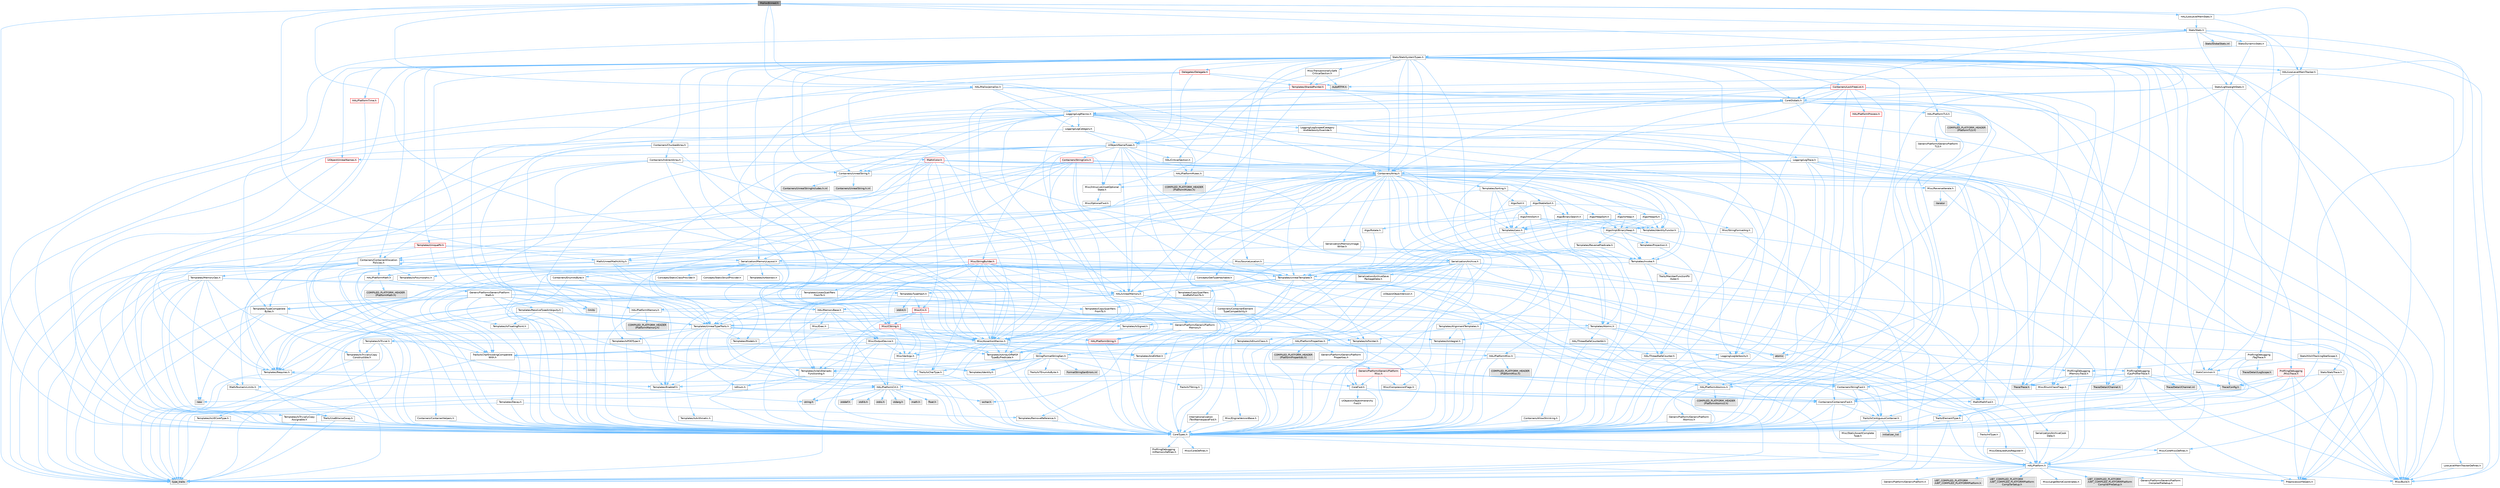 digraph "MallocBinned.h"
{
 // INTERACTIVE_SVG=YES
 // LATEX_PDF_SIZE
  bgcolor="transparent";
  edge [fontname=Helvetica,fontsize=10,labelfontname=Helvetica,labelfontsize=10];
  node [fontname=Helvetica,fontsize=10,shape=box,height=0.2,width=0.4];
  Node1 [id="Node000001",label="MallocBinned.h",height=0.2,width=0.4,color="gray40", fillcolor="grey60", style="filled", fontcolor="black",tooltip=" "];
  Node1 -> Node2 [id="edge1_Node000001_Node000002",color="steelblue1",style="solid",tooltip=" "];
  Node2 [id="Node000002",label="Containers/Array.h",height=0.2,width=0.4,color="grey40", fillcolor="white", style="filled",URL="$df/dd0/Array_8h.html",tooltip=" "];
  Node2 -> Node3 [id="edge2_Node000002_Node000003",color="steelblue1",style="solid",tooltip=" "];
  Node3 [id="Node000003",label="CoreTypes.h",height=0.2,width=0.4,color="grey40", fillcolor="white", style="filled",URL="$dc/dec/CoreTypes_8h.html",tooltip=" "];
  Node3 -> Node4 [id="edge3_Node000003_Node000004",color="steelblue1",style="solid",tooltip=" "];
  Node4 [id="Node000004",label="HAL/Platform.h",height=0.2,width=0.4,color="grey40", fillcolor="white", style="filled",URL="$d9/dd0/Platform_8h.html",tooltip=" "];
  Node4 -> Node5 [id="edge4_Node000004_Node000005",color="steelblue1",style="solid",tooltip=" "];
  Node5 [id="Node000005",label="Misc/Build.h",height=0.2,width=0.4,color="grey40", fillcolor="white", style="filled",URL="$d3/dbb/Build_8h.html",tooltip=" "];
  Node4 -> Node6 [id="edge5_Node000004_Node000006",color="steelblue1",style="solid",tooltip=" "];
  Node6 [id="Node000006",label="Misc/LargeWorldCoordinates.h",height=0.2,width=0.4,color="grey40", fillcolor="white", style="filled",URL="$d2/dcb/LargeWorldCoordinates_8h.html",tooltip=" "];
  Node4 -> Node7 [id="edge6_Node000004_Node000007",color="steelblue1",style="solid",tooltip=" "];
  Node7 [id="Node000007",label="type_traits",height=0.2,width=0.4,color="grey60", fillcolor="#E0E0E0", style="filled",tooltip=" "];
  Node4 -> Node8 [id="edge7_Node000004_Node000008",color="steelblue1",style="solid",tooltip=" "];
  Node8 [id="Node000008",label="PreprocessorHelpers.h",height=0.2,width=0.4,color="grey40", fillcolor="white", style="filled",URL="$db/ddb/PreprocessorHelpers_8h.html",tooltip=" "];
  Node4 -> Node9 [id="edge8_Node000004_Node000009",color="steelblue1",style="solid",tooltip=" "];
  Node9 [id="Node000009",label="UBT_COMPILED_PLATFORM\l/UBT_COMPILED_PLATFORMPlatform\lCompilerPreSetup.h",height=0.2,width=0.4,color="grey60", fillcolor="#E0E0E0", style="filled",tooltip=" "];
  Node4 -> Node10 [id="edge9_Node000004_Node000010",color="steelblue1",style="solid",tooltip=" "];
  Node10 [id="Node000010",label="GenericPlatform/GenericPlatform\lCompilerPreSetup.h",height=0.2,width=0.4,color="grey40", fillcolor="white", style="filled",URL="$d9/dc8/GenericPlatformCompilerPreSetup_8h.html",tooltip=" "];
  Node4 -> Node11 [id="edge10_Node000004_Node000011",color="steelblue1",style="solid",tooltip=" "];
  Node11 [id="Node000011",label="GenericPlatform/GenericPlatform.h",height=0.2,width=0.4,color="grey40", fillcolor="white", style="filled",URL="$d6/d84/GenericPlatform_8h.html",tooltip=" "];
  Node4 -> Node12 [id="edge11_Node000004_Node000012",color="steelblue1",style="solid",tooltip=" "];
  Node12 [id="Node000012",label="UBT_COMPILED_PLATFORM\l/UBT_COMPILED_PLATFORMPlatform.h",height=0.2,width=0.4,color="grey60", fillcolor="#E0E0E0", style="filled",tooltip=" "];
  Node4 -> Node13 [id="edge12_Node000004_Node000013",color="steelblue1",style="solid",tooltip=" "];
  Node13 [id="Node000013",label="UBT_COMPILED_PLATFORM\l/UBT_COMPILED_PLATFORMPlatform\lCompilerSetup.h",height=0.2,width=0.4,color="grey60", fillcolor="#E0E0E0", style="filled",tooltip=" "];
  Node3 -> Node14 [id="edge13_Node000003_Node000014",color="steelblue1",style="solid",tooltip=" "];
  Node14 [id="Node000014",label="ProfilingDebugging\l/UMemoryDefines.h",height=0.2,width=0.4,color="grey40", fillcolor="white", style="filled",URL="$d2/da2/UMemoryDefines_8h.html",tooltip=" "];
  Node3 -> Node15 [id="edge14_Node000003_Node000015",color="steelblue1",style="solid",tooltip=" "];
  Node15 [id="Node000015",label="Misc/CoreMiscDefines.h",height=0.2,width=0.4,color="grey40", fillcolor="white", style="filled",URL="$da/d38/CoreMiscDefines_8h.html",tooltip=" "];
  Node15 -> Node4 [id="edge15_Node000015_Node000004",color="steelblue1",style="solid",tooltip=" "];
  Node15 -> Node8 [id="edge16_Node000015_Node000008",color="steelblue1",style="solid",tooltip=" "];
  Node3 -> Node16 [id="edge17_Node000003_Node000016",color="steelblue1",style="solid",tooltip=" "];
  Node16 [id="Node000016",label="Misc/CoreDefines.h",height=0.2,width=0.4,color="grey40", fillcolor="white", style="filled",URL="$d3/dd2/CoreDefines_8h.html",tooltip=" "];
  Node2 -> Node17 [id="edge18_Node000002_Node000017",color="steelblue1",style="solid",tooltip=" "];
  Node17 [id="Node000017",label="Misc/AssertionMacros.h",height=0.2,width=0.4,color="grey40", fillcolor="white", style="filled",URL="$d0/dfa/AssertionMacros_8h.html",tooltip=" "];
  Node17 -> Node3 [id="edge19_Node000017_Node000003",color="steelblue1",style="solid",tooltip=" "];
  Node17 -> Node4 [id="edge20_Node000017_Node000004",color="steelblue1",style="solid",tooltip=" "];
  Node17 -> Node18 [id="edge21_Node000017_Node000018",color="steelblue1",style="solid",tooltip=" "];
  Node18 [id="Node000018",label="HAL/PlatformMisc.h",height=0.2,width=0.4,color="grey40", fillcolor="white", style="filled",URL="$d0/df5/PlatformMisc_8h.html",tooltip=" "];
  Node18 -> Node3 [id="edge22_Node000018_Node000003",color="steelblue1",style="solid",tooltip=" "];
  Node18 -> Node19 [id="edge23_Node000018_Node000019",color="steelblue1",style="solid",tooltip=" "];
  Node19 [id="Node000019",label="GenericPlatform/GenericPlatform\lMisc.h",height=0.2,width=0.4,color="red", fillcolor="#FFF0F0", style="filled",URL="$db/d9a/GenericPlatformMisc_8h.html",tooltip=" "];
  Node19 -> Node20 [id="edge24_Node000019_Node000020",color="steelblue1",style="solid",tooltip=" "];
  Node20 [id="Node000020",label="Containers/StringFwd.h",height=0.2,width=0.4,color="grey40", fillcolor="white", style="filled",URL="$df/d37/StringFwd_8h.html",tooltip=" "];
  Node20 -> Node3 [id="edge25_Node000020_Node000003",color="steelblue1",style="solid",tooltip=" "];
  Node20 -> Node21 [id="edge26_Node000020_Node000021",color="steelblue1",style="solid",tooltip=" "];
  Node21 [id="Node000021",label="Traits/ElementType.h",height=0.2,width=0.4,color="grey40", fillcolor="white", style="filled",URL="$d5/d4f/ElementType_8h.html",tooltip=" "];
  Node21 -> Node4 [id="edge27_Node000021_Node000004",color="steelblue1",style="solid",tooltip=" "];
  Node21 -> Node22 [id="edge28_Node000021_Node000022",color="steelblue1",style="solid",tooltip=" "];
  Node22 [id="Node000022",label="initializer_list",height=0.2,width=0.4,color="grey60", fillcolor="#E0E0E0", style="filled",tooltip=" "];
  Node21 -> Node7 [id="edge29_Node000021_Node000007",color="steelblue1",style="solid",tooltip=" "];
  Node20 -> Node23 [id="edge30_Node000020_Node000023",color="steelblue1",style="solid",tooltip=" "];
  Node23 [id="Node000023",label="Traits/IsContiguousContainer.h",height=0.2,width=0.4,color="grey40", fillcolor="white", style="filled",URL="$d5/d3c/IsContiguousContainer_8h.html",tooltip=" "];
  Node23 -> Node3 [id="edge31_Node000023_Node000003",color="steelblue1",style="solid",tooltip=" "];
  Node23 -> Node24 [id="edge32_Node000023_Node000024",color="steelblue1",style="solid",tooltip=" "];
  Node24 [id="Node000024",label="Misc/StaticAssertComplete\lType.h",height=0.2,width=0.4,color="grey40", fillcolor="white", style="filled",URL="$d5/d4e/StaticAssertCompleteType_8h.html",tooltip=" "];
  Node23 -> Node22 [id="edge33_Node000023_Node000022",color="steelblue1",style="solid",tooltip=" "];
  Node19 -> Node25 [id="edge34_Node000019_Node000025",color="steelblue1",style="solid",tooltip=" "];
  Node25 [id="Node000025",label="CoreFwd.h",height=0.2,width=0.4,color="grey40", fillcolor="white", style="filled",URL="$d1/d1e/CoreFwd_8h.html",tooltip=" "];
  Node25 -> Node3 [id="edge35_Node000025_Node000003",color="steelblue1",style="solid",tooltip=" "];
  Node25 -> Node26 [id="edge36_Node000025_Node000026",color="steelblue1",style="solid",tooltip=" "];
  Node26 [id="Node000026",label="Containers/ContainersFwd.h",height=0.2,width=0.4,color="grey40", fillcolor="white", style="filled",URL="$d4/d0a/ContainersFwd_8h.html",tooltip=" "];
  Node26 -> Node4 [id="edge37_Node000026_Node000004",color="steelblue1",style="solid",tooltip=" "];
  Node26 -> Node3 [id="edge38_Node000026_Node000003",color="steelblue1",style="solid",tooltip=" "];
  Node26 -> Node23 [id="edge39_Node000026_Node000023",color="steelblue1",style="solid",tooltip=" "];
  Node25 -> Node27 [id="edge40_Node000025_Node000027",color="steelblue1",style="solid",tooltip=" "];
  Node27 [id="Node000027",label="Math/MathFwd.h",height=0.2,width=0.4,color="grey40", fillcolor="white", style="filled",URL="$d2/d10/MathFwd_8h.html",tooltip=" "];
  Node27 -> Node4 [id="edge41_Node000027_Node000004",color="steelblue1",style="solid",tooltip=" "];
  Node25 -> Node28 [id="edge42_Node000025_Node000028",color="steelblue1",style="solid",tooltip=" "];
  Node28 [id="Node000028",label="UObject/UObjectHierarchy\lFwd.h",height=0.2,width=0.4,color="grey40", fillcolor="white", style="filled",URL="$d3/d13/UObjectHierarchyFwd_8h.html",tooltip=" "];
  Node19 -> Node3 [id="edge43_Node000019_Node000003",color="steelblue1",style="solid",tooltip=" "];
  Node19 -> Node30 [id="edge44_Node000019_Node000030",color="steelblue1",style="solid",tooltip=" "];
  Node30 [id="Node000030",label="HAL/PlatformCrt.h",height=0.2,width=0.4,color="grey40", fillcolor="white", style="filled",URL="$d8/d75/PlatformCrt_8h.html",tooltip=" "];
  Node30 -> Node31 [id="edge45_Node000030_Node000031",color="steelblue1",style="solid",tooltip=" "];
  Node31 [id="Node000031",label="new",height=0.2,width=0.4,color="grey60", fillcolor="#E0E0E0", style="filled",tooltip=" "];
  Node30 -> Node32 [id="edge46_Node000030_Node000032",color="steelblue1",style="solid",tooltip=" "];
  Node32 [id="Node000032",label="wchar.h",height=0.2,width=0.4,color="grey60", fillcolor="#E0E0E0", style="filled",tooltip=" "];
  Node30 -> Node33 [id="edge47_Node000030_Node000033",color="steelblue1",style="solid",tooltip=" "];
  Node33 [id="Node000033",label="stddef.h",height=0.2,width=0.4,color="grey60", fillcolor="#E0E0E0", style="filled",tooltip=" "];
  Node30 -> Node34 [id="edge48_Node000030_Node000034",color="steelblue1",style="solid",tooltip=" "];
  Node34 [id="Node000034",label="stdlib.h",height=0.2,width=0.4,color="grey60", fillcolor="#E0E0E0", style="filled",tooltip=" "];
  Node30 -> Node35 [id="edge49_Node000030_Node000035",color="steelblue1",style="solid",tooltip=" "];
  Node35 [id="Node000035",label="stdio.h",height=0.2,width=0.4,color="grey60", fillcolor="#E0E0E0", style="filled",tooltip=" "];
  Node30 -> Node36 [id="edge50_Node000030_Node000036",color="steelblue1",style="solid",tooltip=" "];
  Node36 [id="Node000036",label="stdarg.h",height=0.2,width=0.4,color="grey60", fillcolor="#E0E0E0", style="filled",tooltip=" "];
  Node30 -> Node37 [id="edge51_Node000030_Node000037",color="steelblue1",style="solid",tooltip=" "];
  Node37 [id="Node000037",label="math.h",height=0.2,width=0.4,color="grey60", fillcolor="#E0E0E0", style="filled",tooltip=" "];
  Node30 -> Node38 [id="edge52_Node000030_Node000038",color="steelblue1",style="solid",tooltip=" "];
  Node38 [id="Node000038",label="float.h",height=0.2,width=0.4,color="grey60", fillcolor="#E0E0E0", style="filled",tooltip=" "];
  Node30 -> Node39 [id="edge53_Node000030_Node000039",color="steelblue1",style="solid",tooltip=" "];
  Node39 [id="Node000039",label="string.h",height=0.2,width=0.4,color="grey60", fillcolor="#E0E0E0", style="filled",tooltip=" "];
  Node19 -> Node40 [id="edge54_Node000019_Node000040",color="steelblue1",style="solid",tooltip=" "];
  Node40 [id="Node000040",label="Math/NumericLimits.h",height=0.2,width=0.4,color="grey40", fillcolor="white", style="filled",URL="$df/d1b/NumericLimits_8h.html",tooltip=" "];
  Node40 -> Node3 [id="edge55_Node000040_Node000003",color="steelblue1",style="solid",tooltip=" "];
  Node19 -> Node41 [id="edge56_Node000019_Node000041",color="steelblue1",style="solid",tooltip=" "];
  Node41 [id="Node000041",label="Misc/CompressionFlags.h",height=0.2,width=0.4,color="grey40", fillcolor="white", style="filled",URL="$d9/d76/CompressionFlags_8h.html",tooltip=" "];
  Node19 -> Node42 [id="edge57_Node000019_Node000042",color="steelblue1",style="solid",tooltip=" "];
  Node42 [id="Node000042",label="Misc/EnumClassFlags.h",height=0.2,width=0.4,color="grey40", fillcolor="white", style="filled",URL="$d8/de7/EnumClassFlags_8h.html",tooltip=" "];
  Node18 -> Node45 [id="edge58_Node000018_Node000045",color="steelblue1",style="solid",tooltip=" "];
  Node45 [id="Node000045",label="COMPILED_PLATFORM_HEADER\l(PlatformMisc.h)",height=0.2,width=0.4,color="grey60", fillcolor="#E0E0E0", style="filled",tooltip=" "];
  Node18 -> Node46 [id="edge59_Node000018_Node000046",color="steelblue1",style="solid",tooltip=" "];
  Node46 [id="Node000046",label="ProfilingDebugging\l/CpuProfilerTrace.h",height=0.2,width=0.4,color="grey40", fillcolor="white", style="filled",URL="$da/dcb/CpuProfilerTrace_8h.html",tooltip=" "];
  Node46 -> Node3 [id="edge60_Node000046_Node000003",color="steelblue1",style="solid",tooltip=" "];
  Node46 -> Node26 [id="edge61_Node000046_Node000026",color="steelblue1",style="solid",tooltip=" "];
  Node46 -> Node47 [id="edge62_Node000046_Node000047",color="steelblue1",style="solid",tooltip=" "];
  Node47 [id="Node000047",label="HAL/PlatformAtomics.h",height=0.2,width=0.4,color="grey40", fillcolor="white", style="filled",URL="$d3/d36/PlatformAtomics_8h.html",tooltip=" "];
  Node47 -> Node3 [id="edge63_Node000047_Node000003",color="steelblue1",style="solid",tooltip=" "];
  Node47 -> Node48 [id="edge64_Node000047_Node000048",color="steelblue1",style="solid",tooltip=" "];
  Node48 [id="Node000048",label="GenericPlatform/GenericPlatform\lAtomics.h",height=0.2,width=0.4,color="grey40", fillcolor="white", style="filled",URL="$da/d72/GenericPlatformAtomics_8h.html",tooltip=" "];
  Node48 -> Node3 [id="edge65_Node000048_Node000003",color="steelblue1",style="solid",tooltip=" "];
  Node47 -> Node49 [id="edge66_Node000047_Node000049",color="steelblue1",style="solid",tooltip=" "];
  Node49 [id="Node000049",label="COMPILED_PLATFORM_HEADER\l(PlatformAtomics.h)",height=0.2,width=0.4,color="grey60", fillcolor="#E0E0E0", style="filled",tooltip=" "];
  Node46 -> Node8 [id="edge67_Node000046_Node000008",color="steelblue1",style="solid",tooltip=" "];
  Node46 -> Node5 [id="edge68_Node000046_Node000005",color="steelblue1",style="solid",tooltip=" "];
  Node46 -> Node50 [id="edge69_Node000046_Node000050",color="steelblue1",style="solid",tooltip=" "];
  Node50 [id="Node000050",label="Trace/Config.h",height=0.2,width=0.4,color="grey60", fillcolor="#E0E0E0", style="filled",tooltip=" "];
  Node46 -> Node51 [id="edge70_Node000046_Node000051",color="steelblue1",style="solid",tooltip=" "];
  Node51 [id="Node000051",label="Trace/Detail/Channel.h",height=0.2,width=0.4,color="grey60", fillcolor="#E0E0E0", style="filled",tooltip=" "];
  Node46 -> Node52 [id="edge71_Node000046_Node000052",color="steelblue1",style="solid",tooltip=" "];
  Node52 [id="Node000052",label="Trace/Detail/Channel.inl",height=0.2,width=0.4,color="grey60", fillcolor="#E0E0E0", style="filled",tooltip=" "];
  Node46 -> Node53 [id="edge72_Node000046_Node000053",color="steelblue1",style="solid",tooltip=" "];
  Node53 [id="Node000053",label="Trace/Trace.h",height=0.2,width=0.4,color="grey60", fillcolor="#E0E0E0", style="filled",tooltip=" "];
  Node17 -> Node8 [id="edge73_Node000017_Node000008",color="steelblue1",style="solid",tooltip=" "];
  Node17 -> Node54 [id="edge74_Node000017_Node000054",color="steelblue1",style="solid",tooltip=" "];
  Node54 [id="Node000054",label="Templates/EnableIf.h",height=0.2,width=0.4,color="grey40", fillcolor="white", style="filled",URL="$d7/d60/EnableIf_8h.html",tooltip=" "];
  Node54 -> Node3 [id="edge75_Node000054_Node000003",color="steelblue1",style="solid",tooltip=" "];
  Node17 -> Node55 [id="edge76_Node000017_Node000055",color="steelblue1",style="solid",tooltip=" "];
  Node55 [id="Node000055",label="Templates/IsArrayOrRefOf\lTypeByPredicate.h",height=0.2,width=0.4,color="grey40", fillcolor="white", style="filled",URL="$d6/da1/IsArrayOrRefOfTypeByPredicate_8h.html",tooltip=" "];
  Node55 -> Node3 [id="edge77_Node000055_Node000003",color="steelblue1",style="solid",tooltip=" "];
  Node17 -> Node56 [id="edge78_Node000017_Node000056",color="steelblue1",style="solid",tooltip=" "];
  Node56 [id="Node000056",label="Templates/IsValidVariadic\lFunctionArg.h",height=0.2,width=0.4,color="grey40", fillcolor="white", style="filled",URL="$d0/dc8/IsValidVariadicFunctionArg_8h.html",tooltip=" "];
  Node56 -> Node3 [id="edge79_Node000056_Node000003",color="steelblue1",style="solid",tooltip=" "];
  Node56 -> Node57 [id="edge80_Node000056_Node000057",color="steelblue1",style="solid",tooltip=" "];
  Node57 [id="Node000057",label="IsEnum.h",height=0.2,width=0.4,color="grey40", fillcolor="white", style="filled",URL="$d4/de5/IsEnum_8h.html",tooltip=" "];
  Node56 -> Node7 [id="edge81_Node000056_Node000007",color="steelblue1",style="solid",tooltip=" "];
  Node17 -> Node58 [id="edge82_Node000017_Node000058",color="steelblue1",style="solid",tooltip=" "];
  Node58 [id="Node000058",label="Traits/IsCharEncodingCompatible\lWith.h",height=0.2,width=0.4,color="grey40", fillcolor="white", style="filled",URL="$df/dd1/IsCharEncodingCompatibleWith_8h.html",tooltip=" "];
  Node58 -> Node7 [id="edge83_Node000058_Node000007",color="steelblue1",style="solid",tooltip=" "];
  Node58 -> Node59 [id="edge84_Node000058_Node000059",color="steelblue1",style="solid",tooltip=" "];
  Node59 [id="Node000059",label="Traits/IsCharType.h",height=0.2,width=0.4,color="grey40", fillcolor="white", style="filled",URL="$db/d51/IsCharType_8h.html",tooltip=" "];
  Node59 -> Node3 [id="edge85_Node000059_Node000003",color="steelblue1",style="solid",tooltip=" "];
  Node17 -> Node60 [id="edge86_Node000017_Node000060",color="steelblue1",style="solid",tooltip=" "];
  Node60 [id="Node000060",label="Misc/VarArgs.h",height=0.2,width=0.4,color="grey40", fillcolor="white", style="filled",URL="$d5/d6f/VarArgs_8h.html",tooltip=" "];
  Node60 -> Node3 [id="edge87_Node000060_Node000003",color="steelblue1",style="solid",tooltip=" "];
  Node17 -> Node61 [id="edge88_Node000017_Node000061",color="steelblue1",style="solid",tooltip=" "];
  Node61 [id="Node000061",label="String/FormatStringSan.h",height=0.2,width=0.4,color="grey40", fillcolor="white", style="filled",URL="$d3/d8b/FormatStringSan_8h.html",tooltip=" "];
  Node61 -> Node7 [id="edge89_Node000061_Node000007",color="steelblue1",style="solid",tooltip=" "];
  Node61 -> Node3 [id="edge90_Node000061_Node000003",color="steelblue1",style="solid",tooltip=" "];
  Node61 -> Node62 [id="edge91_Node000061_Node000062",color="steelblue1",style="solid",tooltip=" "];
  Node62 [id="Node000062",label="Templates/Requires.h",height=0.2,width=0.4,color="grey40", fillcolor="white", style="filled",URL="$dc/d96/Requires_8h.html",tooltip=" "];
  Node62 -> Node54 [id="edge92_Node000062_Node000054",color="steelblue1",style="solid",tooltip=" "];
  Node62 -> Node7 [id="edge93_Node000062_Node000007",color="steelblue1",style="solid",tooltip=" "];
  Node61 -> Node63 [id="edge94_Node000061_Node000063",color="steelblue1",style="solid",tooltip=" "];
  Node63 [id="Node000063",label="Templates/Identity.h",height=0.2,width=0.4,color="grey40", fillcolor="white", style="filled",URL="$d0/dd5/Identity_8h.html",tooltip=" "];
  Node61 -> Node56 [id="edge95_Node000061_Node000056",color="steelblue1",style="solid",tooltip=" "];
  Node61 -> Node59 [id="edge96_Node000061_Node000059",color="steelblue1",style="solid",tooltip=" "];
  Node61 -> Node64 [id="edge97_Node000061_Node000064",color="steelblue1",style="solid",tooltip=" "];
  Node64 [id="Node000064",label="Traits/IsTEnumAsByte.h",height=0.2,width=0.4,color="grey40", fillcolor="white", style="filled",URL="$d1/de6/IsTEnumAsByte_8h.html",tooltip=" "];
  Node61 -> Node65 [id="edge98_Node000061_Node000065",color="steelblue1",style="solid",tooltip=" "];
  Node65 [id="Node000065",label="Traits/IsTString.h",height=0.2,width=0.4,color="grey40", fillcolor="white", style="filled",URL="$d0/df8/IsTString_8h.html",tooltip=" "];
  Node65 -> Node26 [id="edge99_Node000065_Node000026",color="steelblue1",style="solid",tooltip=" "];
  Node61 -> Node26 [id="edge100_Node000061_Node000026",color="steelblue1",style="solid",tooltip=" "];
  Node61 -> Node66 [id="edge101_Node000061_Node000066",color="steelblue1",style="solid",tooltip=" "];
  Node66 [id="Node000066",label="FormatStringSanErrors.inl",height=0.2,width=0.4,color="grey60", fillcolor="#E0E0E0", style="filled",tooltip=" "];
  Node17 -> Node67 [id="edge102_Node000017_Node000067",color="steelblue1",style="solid",tooltip=" "];
  Node67 [id="Node000067",label="atomic",height=0.2,width=0.4,color="grey60", fillcolor="#E0E0E0", style="filled",tooltip=" "];
  Node2 -> Node68 [id="edge103_Node000002_Node000068",color="steelblue1",style="solid",tooltip=" "];
  Node68 [id="Node000068",label="Misc/IntrusiveUnsetOptional\lState.h",height=0.2,width=0.4,color="grey40", fillcolor="white", style="filled",URL="$d2/d0a/IntrusiveUnsetOptionalState_8h.html",tooltip=" "];
  Node68 -> Node69 [id="edge104_Node000068_Node000069",color="steelblue1",style="solid",tooltip=" "];
  Node69 [id="Node000069",label="Misc/OptionalFwd.h",height=0.2,width=0.4,color="grey40", fillcolor="white", style="filled",URL="$dc/d50/OptionalFwd_8h.html",tooltip=" "];
  Node2 -> Node70 [id="edge105_Node000002_Node000070",color="steelblue1",style="solid",tooltip=" "];
  Node70 [id="Node000070",label="Misc/ReverseIterate.h",height=0.2,width=0.4,color="grey40", fillcolor="white", style="filled",URL="$db/de3/ReverseIterate_8h.html",tooltip=" "];
  Node70 -> Node4 [id="edge106_Node000070_Node000004",color="steelblue1",style="solid",tooltip=" "];
  Node70 -> Node71 [id="edge107_Node000070_Node000071",color="steelblue1",style="solid",tooltip=" "];
  Node71 [id="Node000071",label="iterator",height=0.2,width=0.4,color="grey60", fillcolor="#E0E0E0", style="filled",tooltip=" "];
  Node2 -> Node72 [id="edge108_Node000002_Node000072",color="steelblue1",style="solid",tooltip=" "];
  Node72 [id="Node000072",label="HAL/UnrealMemory.h",height=0.2,width=0.4,color="grey40", fillcolor="white", style="filled",URL="$d9/d96/UnrealMemory_8h.html",tooltip=" "];
  Node72 -> Node3 [id="edge109_Node000072_Node000003",color="steelblue1",style="solid",tooltip=" "];
  Node72 -> Node73 [id="edge110_Node000072_Node000073",color="steelblue1",style="solid",tooltip=" "];
  Node73 [id="Node000073",label="GenericPlatform/GenericPlatform\lMemory.h",height=0.2,width=0.4,color="grey40", fillcolor="white", style="filled",URL="$dd/d22/GenericPlatformMemory_8h.html",tooltip=" "];
  Node73 -> Node25 [id="edge111_Node000073_Node000025",color="steelblue1",style="solid",tooltip=" "];
  Node73 -> Node3 [id="edge112_Node000073_Node000003",color="steelblue1",style="solid",tooltip=" "];
  Node73 -> Node74 [id="edge113_Node000073_Node000074",color="steelblue1",style="solid",tooltip=" "];
  Node74 [id="Node000074",label="HAL/PlatformString.h",height=0.2,width=0.4,color="red", fillcolor="#FFF0F0", style="filled",URL="$db/db5/PlatformString_8h.html",tooltip=" "];
  Node74 -> Node3 [id="edge114_Node000074_Node000003",color="steelblue1",style="solid",tooltip=" "];
  Node73 -> Node39 [id="edge115_Node000073_Node000039",color="steelblue1",style="solid",tooltip=" "];
  Node73 -> Node32 [id="edge116_Node000073_Node000032",color="steelblue1",style="solid",tooltip=" "];
  Node72 -> Node76 [id="edge117_Node000072_Node000076",color="steelblue1",style="solid",tooltip=" "];
  Node76 [id="Node000076",label="HAL/MemoryBase.h",height=0.2,width=0.4,color="grey40", fillcolor="white", style="filled",URL="$d6/d9f/MemoryBase_8h.html",tooltip=" "];
  Node76 -> Node3 [id="edge118_Node000076_Node000003",color="steelblue1",style="solid",tooltip=" "];
  Node76 -> Node47 [id="edge119_Node000076_Node000047",color="steelblue1",style="solid",tooltip=" "];
  Node76 -> Node30 [id="edge120_Node000076_Node000030",color="steelblue1",style="solid",tooltip=" "];
  Node76 -> Node77 [id="edge121_Node000076_Node000077",color="steelblue1",style="solid",tooltip=" "];
  Node77 [id="Node000077",label="Misc/Exec.h",height=0.2,width=0.4,color="grey40", fillcolor="white", style="filled",URL="$de/ddb/Exec_8h.html",tooltip=" "];
  Node77 -> Node3 [id="edge122_Node000077_Node000003",color="steelblue1",style="solid",tooltip=" "];
  Node77 -> Node17 [id="edge123_Node000077_Node000017",color="steelblue1",style="solid",tooltip=" "];
  Node76 -> Node78 [id="edge124_Node000076_Node000078",color="steelblue1",style="solid",tooltip=" "];
  Node78 [id="Node000078",label="Misc/OutputDevice.h",height=0.2,width=0.4,color="grey40", fillcolor="white", style="filled",URL="$d7/d32/OutputDevice_8h.html",tooltip=" "];
  Node78 -> Node25 [id="edge125_Node000078_Node000025",color="steelblue1",style="solid",tooltip=" "];
  Node78 -> Node3 [id="edge126_Node000078_Node000003",color="steelblue1",style="solid",tooltip=" "];
  Node78 -> Node79 [id="edge127_Node000078_Node000079",color="steelblue1",style="solid",tooltip=" "];
  Node79 [id="Node000079",label="Logging/LogVerbosity.h",height=0.2,width=0.4,color="grey40", fillcolor="white", style="filled",URL="$d2/d8f/LogVerbosity_8h.html",tooltip=" "];
  Node79 -> Node3 [id="edge128_Node000079_Node000003",color="steelblue1",style="solid",tooltip=" "];
  Node78 -> Node60 [id="edge129_Node000078_Node000060",color="steelblue1",style="solid",tooltip=" "];
  Node78 -> Node55 [id="edge130_Node000078_Node000055",color="steelblue1",style="solid",tooltip=" "];
  Node78 -> Node56 [id="edge131_Node000078_Node000056",color="steelblue1",style="solid",tooltip=" "];
  Node78 -> Node58 [id="edge132_Node000078_Node000058",color="steelblue1",style="solid",tooltip=" "];
  Node76 -> Node80 [id="edge133_Node000076_Node000080",color="steelblue1",style="solid",tooltip=" "];
  Node80 [id="Node000080",label="Templates/Atomic.h",height=0.2,width=0.4,color="grey40", fillcolor="white", style="filled",URL="$d3/d91/Atomic_8h.html",tooltip=" "];
  Node80 -> Node81 [id="edge134_Node000080_Node000081",color="steelblue1",style="solid",tooltip=" "];
  Node81 [id="Node000081",label="HAL/ThreadSafeCounter.h",height=0.2,width=0.4,color="grey40", fillcolor="white", style="filled",URL="$dc/dc9/ThreadSafeCounter_8h.html",tooltip=" "];
  Node81 -> Node3 [id="edge135_Node000081_Node000003",color="steelblue1",style="solid",tooltip=" "];
  Node81 -> Node47 [id="edge136_Node000081_Node000047",color="steelblue1",style="solid",tooltip=" "];
  Node80 -> Node82 [id="edge137_Node000080_Node000082",color="steelblue1",style="solid",tooltip=" "];
  Node82 [id="Node000082",label="HAL/ThreadSafeCounter64.h",height=0.2,width=0.4,color="grey40", fillcolor="white", style="filled",URL="$d0/d12/ThreadSafeCounter64_8h.html",tooltip=" "];
  Node82 -> Node3 [id="edge138_Node000082_Node000003",color="steelblue1",style="solid",tooltip=" "];
  Node82 -> Node81 [id="edge139_Node000082_Node000081",color="steelblue1",style="solid",tooltip=" "];
  Node80 -> Node83 [id="edge140_Node000080_Node000083",color="steelblue1",style="solid",tooltip=" "];
  Node83 [id="Node000083",label="Templates/IsIntegral.h",height=0.2,width=0.4,color="grey40", fillcolor="white", style="filled",URL="$da/d64/IsIntegral_8h.html",tooltip=" "];
  Node83 -> Node3 [id="edge141_Node000083_Node000003",color="steelblue1",style="solid",tooltip=" "];
  Node80 -> Node84 [id="edge142_Node000080_Node000084",color="steelblue1",style="solid",tooltip=" "];
  Node84 [id="Node000084",label="Templates/IsTrivial.h",height=0.2,width=0.4,color="grey40", fillcolor="white", style="filled",URL="$da/d4c/IsTrivial_8h.html",tooltip=" "];
  Node84 -> Node85 [id="edge143_Node000084_Node000085",color="steelblue1",style="solid",tooltip=" "];
  Node85 [id="Node000085",label="Templates/AndOrNot.h",height=0.2,width=0.4,color="grey40", fillcolor="white", style="filled",URL="$db/d0a/AndOrNot_8h.html",tooltip=" "];
  Node85 -> Node3 [id="edge144_Node000085_Node000003",color="steelblue1",style="solid",tooltip=" "];
  Node84 -> Node86 [id="edge145_Node000084_Node000086",color="steelblue1",style="solid",tooltip=" "];
  Node86 [id="Node000086",label="Templates/IsTriviallyCopy\lConstructible.h",height=0.2,width=0.4,color="grey40", fillcolor="white", style="filled",URL="$d3/d78/IsTriviallyCopyConstructible_8h.html",tooltip=" "];
  Node86 -> Node3 [id="edge146_Node000086_Node000003",color="steelblue1",style="solid",tooltip=" "];
  Node86 -> Node7 [id="edge147_Node000086_Node000007",color="steelblue1",style="solid",tooltip=" "];
  Node84 -> Node87 [id="edge148_Node000084_Node000087",color="steelblue1",style="solid",tooltip=" "];
  Node87 [id="Node000087",label="Templates/IsTriviallyCopy\lAssignable.h",height=0.2,width=0.4,color="grey40", fillcolor="white", style="filled",URL="$d2/df2/IsTriviallyCopyAssignable_8h.html",tooltip=" "];
  Node87 -> Node3 [id="edge149_Node000087_Node000003",color="steelblue1",style="solid",tooltip=" "];
  Node87 -> Node7 [id="edge150_Node000087_Node000007",color="steelblue1",style="solid",tooltip=" "];
  Node84 -> Node7 [id="edge151_Node000084_Node000007",color="steelblue1",style="solid",tooltip=" "];
  Node80 -> Node88 [id="edge152_Node000080_Node000088",color="steelblue1",style="solid",tooltip=" "];
  Node88 [id="Node000088",label="Traits/IntType.h",height=0.2,width=0.4,color="grey40", fillcolor="white", style="filled",URL="$d7/deb/IntType_8h.html",tooltip=" "];
  Node88 -> Node4 [id="edge153_Node000088_Node000004",color="steelblue1",style="solid",tooltip=" "];
  Node80 -> Node67 [id="edge154_Node000080_Node000067",color="steelblue1",style="solid",tooltip=" "];
  Node72 -> Node89 [id="edge155_Node000072_Node000089",color="steelblue1",style="solid",tooltip=" "];
  Node89 [id="Node000089",label="HAL/PlatformMemory.h",height=0.2,width=0.4,color="grey40", fillcolor="white", style="filled",URL="$de/d68/PlatformMemory_8h.html",tooltip=" "];
  Node89 -> Node3 [id="edge156_Node000089_Node000003",color="steelblue1",style="solid",tooltip=" "];
  Node89 -> Node73 [id="edge157_Node000089_Node000073",color="steelblue1",style="solid",tooltip=" "];
  Node89 -> Node90 [id="edge158_Node000089_Node000090",color="steelblue1",style="solid",tooltip=" "];
  Node90 [id="Node000090",label="COMPILED_PLATFORM_HEADER\l(PlatformMemory.h)",height=0.2,width=0.4,color="grey60", fillcolor="#E0E0E0", style="filled",tooltip=" "];
  Node72 -> Node91 [id="edge159_Node000072_Node000091",color="steelblue1",style="solid",tooltip=" "];
  Node91 [id="Node000091",label="ProfilingDebugging\l/MemoryTrace.h",height=0.2,width=0.4,color="grey40", fillcolor="white", style="filled",URL="$da/dd7/MemoryTrace_8h.html",tooltip=" "];
  Node91 -> Node4 [id="edge160_Node000091_Node000004",color="steelblue1",style="solid",tooltip=" "];
  Node91 -> Node42 [id="edge161_Node000091_Node000042",color="steelblue1",style="solid",tooltip=" "];
  Node91 -> Node50 [id="edge162_Node000091_Node000050",color="steelblue1",style="solid",tooltip=" "];
  Node91 -> Node53 [id="edge163_Node000091_Node000053",color="steelblue1",style="solid",tooltip=" "];
  Node72 -> Node92 [id="edge164_Node000072_Node000092",color="steelblue1",style="solid",tooltip=" "];
  Node92 [id="Node000092",label="Templates/IsPointer.h",height=0.2,width=0.4,color="grey40", fillcolor="white", style="filled",URL="$d7/d05/IsPointer_8h.html",tooltip=" "];
  Node92 -> Node3 [id="edge165_Node000092_Node000003",color="steelblue1",style="solid",tooltip=" "];
  Node2 -> Node93 [id="edge166_Node000002_Node000093",color="steelblue1",style="solid",tooltip=" "];
  Node93 [id="Node000093",label="Templates/UnrealTypeTraits.h",height=0.2,width=0.4,color="grey40", fillcolor="white", style="filled",URL="$d2/d2d/UnrealTypeTraits_8h.html",tooltip=" "];
  Node93 -> Node3 [id="edge167_Node000093_Node000003",color="steelblue1",style="solid",tooltip=" "];
  Node93 -> Node92 [id="edge168_Node000093_Node000092",color="steelblue1",style="solid",tooltip=" "];
  Node93 -> Node17 [id="edge169_Node000093_Node000017",color="steelblue1",style="solid",tooltip=" "];
  Node93 -> Node85 [id="edge170_Node000093_Node000085",color="steelblue1",style="solid",tooltip=" "];
  Node93 -> Node54 [id="edge171_Node000093_Node000054",color="steelblue1",style="solid",tooltip=" "];
  Node93 -> Node94 [id="edge172_Node000093_Node000094",color="steelblue1",style="solid",tooltip=" "];
  Node94 [id="Node000094",label="Templates/IsArithmetic.h",height=0.2,width=0.4,color="grey40", fillcolor="white", style="filled",URL="$d2/d5d/IsArithmetic_8h.html",tooltip=" "];
  Node94 -> Node3 [id="edge173_Node000094_Node000003",color="steelblue1",style="solid",tooltip=" "];
  Node93 -> Node57 [id="edge174_Node000093_Node000057",color="steelblue1",style="solid",tooltip=" "];
  Node93 -> Node95 [id="edge175_Node000093_Node000095",color="steelblue1",style="solid",tooltip=" "];
  Node95 [id="Node000095",label="Templates/Models.h",height=0.2,width=0.4,color="grey40", fillcolor="white", style="filled",URL="$d3/d0c/Models_8h.html",tooltip=" "];
  Node95 -> Node63 [id="edge176_Node000095_Node000063",color="steelblue1",style="solid",tooltip=" "];
  Node93 -> Node96 [id="edge177_Node000093_Node000096",color="steelblue1",style="solid",tooltip=" "];
  Node96 [id="Node000096",label="Templates/IsPODType.h",height=0.2,width=0.4,color="grey40", fillcolor="white", style="filled",URL="$d7/db1/IsPODType_8h.html",tooltip=" "];
  Node96 -> Node3 [id="edge178_Node000096_Node000003",color="steelblue1",style="solid",tooltip=" "];
  Node93 -> Node97 [id="edge179_Node000093_Node000097",color="steelblue1",style="solid",tooltip=" "];
  Node97 [id="Node000097",label="Templates/IsUECoreType.h",height=0.2,width=0.4,color="grey40", fillcolor="white", style="filled",URL="$d1/db8/IsUECoreType_8h.html",tooltip=" "];
  Node97 -> Node3 [id="edge180_Node000097_Node000003",color="steelblue1",style="solid",tooltip=" "];
  Node97 -> Node7 [id="edge181_Node000097_Node000007",color="steelblue1",style="solid",tooltip=" "];
  Node93 -> Node86 [id="edge182_Node000093_Node000086",color="steelblue1",style="solid",tooltip=" "];
  Node2 -> Node98 [id="edge183_Node000002_Node000098",color="steelblue1",style="solid",tooltip=" "];
  Node98 [id="Node000098",label="Templates/UnrealTemplate.h",height=0.2,width=0.4,color="grey40", fillcolor="white", style="filled",URL="$d4/d24/UnrealTemplate_8h.html",tooltip=" "];
  Node98 -> Node3 [id="edge184_Node000098_Node000003",color="steelblue1",style="solid",tooltip=" "];
  Node98 -> Node92 [id="edge185_Node000098_Node000092",color="steelblue1",style="solid",tooltip=" "];
  Node98 -> Node72 [id="edge186_Node000098_Node000072",color="steelblue1",style="solid",tooltip=" "];
  Node98 -> Node99 [id="edge187_Node000098_Node000099",color="steelblue1",style="solid",tooltip=" "];
  Node99 [id="Node000099",label="Templates/CopyQualifiers\lAndRefsFromTo.h",height=0.2,width=0.4,color="grey40", fillcolor="white", style="filled",URL="$d3/db3/CopyQualifiersAndRefsFromTo_8h.html",tooltip=" "];
  Node99 -> Node100 [id="edge188_Node000099_Node000100",color="steelblue1",style="solid",tooltip=" "];
  Node100 [id="Node000100",label="Templates/CopyQualifiers\lFromTo.h",height=0.2,width=0.4,color="grey40", fillcolor="white", style="filled",URL="$d5/db4/CopyQualifiersFromTo_8h.html",tooltip=" "];
  Node98 -> Node93 [id="edge189_Node000098_Node000093",color="steelblue1",style="solid",tooltip=" "];
  Node98 -> Node101 [id="edge190_Node000098_Node000101",color="steelblue1",style="solid",tooltip=" "];
  Node101 [id="Node000101",label="Templates/RemoveReference.h",height=0.2,width=0.4,color="grey40", fillcolor="white", style="filled",URL="$da/dbe/RemoveReference_8h.html",tooltip=" "];
  Node101 -> Node3 [id="edge191_Node000101_Node000003",color="steelblue1",style="solid",tooltip=" "];
  Node98 -> Node62 [id="edge192_Node000098_Node000062",color="steelblue1",style="solid",tooltip=" "];
  Node98 -> Node102 [id="edge193_Node000098_Node000102",color="steelblue1",style="solid",tooltip=" "];
  Node102 [id="Node000102",label="Templates/TypeCompatible\lBytes.h",height=0.2,width=0.4,color="grey40", fillcolor="white", style="filled",URL="$df/d0a/TypeCompatibleBytes_8h.html",tooltip=" "];
  Node102 -> Node3 [id="edge194_Node000102_Node000003",color="steelblue1",style="solid",tooltip=" "];
  Node102 -> Node39 [id="edge195_Node000102_Node000039",color="steelblue1",style="solid",tooltip=" "];
  Node102 -> Node31 [id="edge196_Node000102_Node000031",color="steelblue1",style="solid",tooltip=" "];
  Node102 -> Node7 [id="edge197_Node000102_Node000007",color="steelblue1",style="solid",tooltip=" "];
  Node98 -> Node63 [id="edge198_Node000098_Node000063",color="steelblue1",style="solid",tooltip=" "];
  Node98 -> Node23 [id="edge199_Node000098_Node000023",color="steelblue1",style="solid",tooltip=" "];
  Node98 -> Node103 [id="edge200_Node000098_Node000103",color="steelblue1",style="solid",tooltip=" "];
  Node103 [id="Node000103",label="Traits/UseBitwiseSwap.h",height=0.2,width=0.4,color="grey40", fillcolor="white", style="filled",URL="$db/df3/UseBitwiseSwap_8h.html",tooltip=" "];
  Node103 -> Node3 [id="edge201_Node000103_Node000003",color="steelblue1",style="solid",tooltip=" "];
  Node103 -> Node7 [id="edge202_Node000103_Node000007",color="steelblue1",style="solid",tooltip=" "];
  Node98 -> Node7 [id="edge203_Node000098_Node000007",color="steelblue1",style="solid",tooltip=" "];
  Node2 -> Node104 [id="edge204_Node000002_Node000104",color="steelblue1",style="solid",tooltip=" "];
  Node104 [id="Node000104",label="Containers/AllowShrinking.h",height=0.2,width=0.4,color="grey40", fillcolor="white", style="filled",URL="$d7/d1a/AllowShrinking_8h.html",tooltip=" "];
  Node104 -> Node3 [id="edge205_Node000104_Node000003",color="steelblue1",style="solid",tooltip=" "];
  Node2 -> Node105 [id="edge206_Node000002_Node000105",color="steelblue1",style="solid",tooltip=" "];
  Node105 [id="Node000105",label="Containers/ContainerAllocation\lPolicies.h",height=0.2,width=0.4,color="grey40", fillcolor="white", style="filled",URL="$d7/dff/ContainerAllocationPolicies_8h.html",tooltip=" "];
  Node105 -> Node3 [id="edge207_Node000105_Node000003",color="steelblue1",style="solid",tooltip=" "];
  Node105 -> Node106 [id="edge208_Node000105_Node000106",color="steelblue1",style="solid",tooltip=" "];
  Node106 [id="Node000106",label="Containers/ContainerHelpers.h",height=0.2,width=0.4,color="grey40", fillcolor="white", style="filled",URL="$d7/d33/ContainerHelpers_8h.html",tooltip=" "];
  Node106 -> Node3 [id="edge209_Node000106_Node000003",color="steelblue1",style="solid",tooltip=" "];
  Node105 -> Node105 [id="edge210_Node000105_Node000105",color="steelblue1",style="solid",tooltip=" "];
  Node105 -> Node107 [id="edge211_Node000105_Node000107",color="steelblue1",style="solid",tooltip=" "];
  Node107 [id="Node000107",label="HAL/PlatformMath.h",height=0.2,width=0.4,color="grey40", fillcolor="white", style="filled",URL="$dc/d53/PlatformMath_8h.html",tooltip=" "];
  Node107 -> Node3 [id="edge212_Node000107_Node000003",color="steelblue1",style="solid",tooltip=" "];
  Node107 -> Node108 [id="edge213_Node000107_Node000108",color="steelblue1",style="solid",tooltip=" "];
  Node108 [id="Node000108",label="GenericPlatform/GenericPlatform\lMath.h",height=0.2,width=0.4,color="grey40", fillcolor="white", style="filled",URL="$d5/d79/GenericPlatformMath_8h.html",tooltip=" "];
  Node108 -> Node3 [id="edge214_Node000108_Node000003",color="steelblue1",style="solid",tooltip=" "];
  Node108 -> Node26 [id="edge215_Node000108_Node000026",color="steelblue1",style="solid",tooltip=" "];
  Node108 -> Node30 [id="edge216_Node000108_Node000030",color="steelblue1",style="solid",tooltip=" "];
  Node108 -> Node85 [id="edge217_Node000108_Node000085",color="steelblue1",style="solid",tooltip=" "];
  Node108 -> Node109 [id="edge218_Node000108_Node000109",color="steelblue1",style="solid",tooltip=" "];
  Node109 [id="Node000109",label="Templates/Decay.h",height=0.2,width=0.4,color="grey40", fillcolor="white", style="filled",URL="$dd/d0f/Decay_8h.html",tooltip=" "];
  Node109 -> Node3 [id="edge219_Node000109_Node000003",color="steelblue1",style="solid",tooltip=" "];
  Node109 -> Node101 [id="edge220_Node000109_Node000101",color="steelblue1",style="solid",tooltip=" "];
  Node109 -> Node7 [id="edge221_Node000109_Node000007",color="steelblue1",style="solid",tooltip=" "];
  Node108 -> Node110 [id="edge222_Node000108_Node000110",color="steelblue1",style="solid",tooltip=" "];
  Node110 [id="Node000110",label="Templates/IsFloatingPoint.h",height=0.2,width=0.4,color="grey40", fillcolor="white", style="filled",URL="$d3/d11/IsFloatingPoint_8h.html",tooltip=" "];
  Node110 -> Node3 [id="edge223_Node000110_Node000003",color="steelblue1",style="solid",tooltip=" "];
  Node108 -> Node93 [id="edge224_Node000108_Node000093",color="steelblue1",style="solid",tooltip=" "];
  Node108 -> Node62 [id="edge225_Node000108_Node000062",color="steelblue1",style="solid",tooltip=" "];
  Node108 -> Node111 [id="edge226_Node000108_Node000111",color="steelblue1",style="solid",tooltip=" "];
  Node111 [id="Node000111",label="Templates/ResolveTypeAmbiguity.h",height=0.2,width=0.4,color="grey40", fillcolor="white", style="filled",URL="$df/d1f/ResolveTypeAmbiguity_8h.html",tooltip=" "];
  Node111 -> Node3 [id="edge227_Node000111_Node000003",color="steelblue1",style="solid",tooltip=" "];
  Node111 -> Node110 [id="edge228_Node000111_Node000110",color="steelblue1",style="solid",tooltip=" "];
  Node111 -> Node93 [id="edge229_Node000111_Node000093",color="steelblue1",style="solid",tooltip=" "];
  Node111 -> Node112 [id="edge230_Node000111_Node000112",color="steelblue1",style="solid",tooltip=" "];
  Node112 [id="Node000112",label="Templates/IsSigned.h",height=0.2,width=0.4,color="grey40", fillcolor="white", style="filled",URL="$d8/dd8/IsSigned_8h.html",tooltip=" "];
  Node112 -> Node3 [id="edge231_Node000112_Node000003",color="steelblue1",style="solid",tooltip=" "];
  Node111 -> Node83 [id="edge232_Node000111_Node000083",color="steelblue1",style="solid",tooltip=" "];
  Node111 -> Node62 [id="edge233_Node000111_Node000062",color="steelblue1",style="solid",tooltip=" "];
  Node108 -> Node102 [id="edge234_Node000108_Node000102",color="steelblue1",style="solid",tooltip=" "];
  Node108 -> Node113 [id="edge235_Node000108_Node000113",color="steelblue1",style="solid",tooltip=" "];
  Node113 [id="Node000113",label="limits",height=0.2,width=0.4,color="grey60", fillcolor="#E0E0E0", style="filled",tooltip=" "];
  Node108 -> Node7 [id="edge236_Node000108_Node000007",color="steelblue1",style="solid",tooltip=" "];
  Node107 -> Node114 [id="edge237_Node000107_Node000114",color="steelblue1",style="solid",tooltip=" "];
  Node114 [id="Node000114",label="COMPILED_PLATFORM_HEADER\l(PlatformMath.h)",height=0.2,width=0.4,color="grey60", fillcolor="#E0E0E0", style="filled",tooltip=" "];
  Node105 -> Node72 [id="edge238_Node000105_Node000072",color="steelblue1",style="solid",tooltip=" "];
  Node105 -> Node40 [id="edge239_Node000105_Node000040",color="steelblue1",style="solid",tooltip=" "];
  Node105 -> Node17 [id="edge240_Node000105_Node000017",color="steelblue1",style="solid",tooltip=" "];
  Node105 -> Node115 [id="edge241_Node000105_Node000115",color="steelblue1",style="solid",tooltip=" "];
  Node115 [id="Node000115",label="Templates/IsPolymorphic.h",height=0.2,width=0.4,color="grey40", fillcolor="white", style="filled",URL="$dc/d20/IsPolymorphic_8h.html",tooltip=" "];
  Node105 -> Node116 [id="edge242_Node000105_Node000116",color="steelblue1",style="solid",tooltip=" "];
  Node116 [id="Node000116",label="Templates/MemoryOps.h",height=0.2,width=0.4,color="grey40", fillcolor="white", style="filled",URL="$db/dea/MemoryOps_8h.html",tooltip=" "];
  Node116 -> Node3 [id="edge243_Node000116_Node000003",color="steelblue1",style="solid",tooltip=" "];
  Node116 -> Node72 [id="edge244_Node000116_Node000072",color="steelblue1",style="solid",tooltip=" "];
  Node116 -> Node87 [id="edge245_Node000116_Node000087",color="steelblue1",style="solid",tooltip=" "];
  Node116 -> Node86 [id="edge246_Node000116_Node000086",color="steelblue1",style="solid",tooltip=" "];
  Node116 -> Node62 [id="edge247_Node000116_Node000062",color="steelblue1",style="solid",tooltip=" "];
  Node116 -> Node93 [id="edge248_Node000116_Node000093",color="steelblue1",style="solid",tooltip=" "];
  Node116 -> Node103 [id="edge249_Node000116_Node000103",color="steelblue1",style="solid",tooltip=" "];
  Node116 -> Node31 [id="edge250_Node000116_Node000031",color="steelblue1",style="solid",tooltip=" "];
  Node116 -> Node7 [id="edge251_Node000116_Node000007",color="steelblue1",style="solid",tooltip=" "];
  Node105 -> Node102 [id="edge252_Node000105_Node000102",color="steelblue1",style="solid",tooltip=" "];
  Node105 -> Node7 [id="edge253_Node000105_Node000007",color="steelblue1",style="solid",tooltip=" "];
  Node2 -> Node117 [id="edge254_Node000002_Node000117",color="steelblue1",style="solid",tooltip=" "];
  Node117 [id="Node000117",label="Containers/ContainerElement\lTypeCompatibility.h",height=0.2,width=0.4,color="grey40", fillcolor="white", style="filled",URL="$df/ddf/ContainerElementTypeCompatibility_8h.html",tooltip=" "];
  Node117 -> Node3 [id="edge255_Node000117_Node000003",color="steelblue1",style="solid",tooltip=" "];
  Node117 -> Node93 [id="edge256_Node000117_Node000093",color="steelblue1",style="solid",tooltip=" "];
  Node2 -> Node118 [id="edge257_Node000002_Node000118",color="steelblue1",style="solid",tooltip=" "];
  Node118 [id="Node000118",label="Serialization/Archive.h",height=0.2,width=0.4,color="grey40", fillcolor="white", style="filled",URL="$d7/d3b/Archive_8h.html",tooltip=" "];
  Node118 -> Node25 [id="edge258_Node000118_Node000025",color="steelblue1",style="solid",tooltip=" "];
  Node118 -> Node3 [id="edge259_Node000118_Node000003",color="steelblue1",style="solid",tooltip=" "];
  Node118 -> Node119 [id="edge260_Node000118_Node000119",color="steelblue1",style="solid",tooltip=" "];
  Node119 [id="Node000119",label="HAL/PlatformProperties.h",height=0.2,width=0.4,color="grey40", fillcolor="white", style="filled",URL="$d9/db0/PlatformProperties_8h.html",tooltip=" "];
  Node119 -> Node3 [id="edge261_Node000119_Node000003",color="steelblue1",style="solid",tooltip=" "];
  Node119 -> Node120 [id="edge262_Node000119_Node000120",color="steelblue1",style="solid",tooltip=" "];
  Node120 [id="Node000120",label="GenericPlatform/GenericPlatform\lProperties.h",height=0.2,width=0.4,color="grey40", fillcolor="white", style="filled",URL="$d2/dcd/GenericPlatformProperties_8h.html",tooltip=" "];
  Node120 -> Node3 [id="edge263_Node000120_Node000003",color="steelblue1",style="solid",tooltip=" "];
  Node120 -> Node19 [id="edge264_Node000120_Node000019",color="steelblue1",style="solid",tooltip=" "];
  Node119 -> Node121 [id="edge265_Node000119_Node000121",color="steelblue1",style="solid",tooltip=" "];
  Node121 [id="Node000121",label="COMPILED_PLATFORM_HEADER\l(PlatformProperties.h)",height=0.2,width=0.4,color="grey60", fillcolor="#E0E0E0", style="filled",tooltip=" "];
  Node118 -> Node122 [id="edge266_Node000118_Node000122",color="steelblue1",style="solid",tooltip=" "];
  Node122 [id="Node000122",label="Internationalization\l/TextNamespaceFwd.h",height=0.2,width=0.4,color="grey40", fillcolor="white", style="filled",URL="$d8/d97/TextNamespaceFwd_8h.html",tooltip=" "];
  Node122 -> Node3 [id="edge267_Node000122_Node000003",color="steelblue1",style="solid",tooltip=" "];
  Node118 -> Node27 [id="edge268_Node000118_Node000027",color="steelblue1",style="solid",tooltip=" "];
  Node118 -> Node17 [id="edge269_Node000118_Node000017",color="steelblue1",style="solid",tooltip=" "];
  Node118 -> Node5 [id="edge270_Node000118_Node000005",color="steelblue1",style="solid",tooltip=" "];
  Node118 -> Node41 [id="edge271_Node000118_Node000041",color="steelblue1",style="solid",tooltip=" "];
  Node118 -> Node123 [id="edge272_Node000118_Node000123",color="steelblue1",style="solid",tooltip=" "];
  Node123 [id="Node000123",label="Misc/EngineVersionBase.h",height=0.2,width=0.4,color="grey40", fillcolor="white", style="filled",URL="$d5/d2b/EngineVersionBase_8h.html",tooltip=" "];
  Node123 -> Node3 [id="edge273_Node000123_Node000003",color="steelblue1",style="solid",tooltip=" "];
  Node118 -> Node60 [id="edge274_Node000118_Node000060",color="steelblue1",style="solid",tooltip=" "];
  Node118 -> Node124 [id="edge275_Node000118_Node000124",color="steelblue1",style="solid",tooltip=" "];
  Node124 [id="Node000124",label="Serialization/ArchiveCook\lData.h",height=0.2,width=0.4,color="grey40", fillcolor="white", style="filled",URL="$dc/db6/ArchiveCookData_8h.html",tooltip=" "];
  Node124 -> Node4 [id="edge276_Node000124_Node000004",color="steelblue1",style="solid",tooltip=" "];
  Node118 -> Node125 [id="edge277_Node000118_Node000125",color="steelblue1",style="solid",tooltip=" "];
  Node125 [id="Node000125",label="Serialization/ArchiveSave\lPackageData.h",height=0.2,width=0.4,color="grey40", fillcolor="white", style="filled",URL="$d1/d37/ArchiveSavePackageData_8h.html",tooltip=" "];
  Node118 -> Node54 [id="edge278_Node000118_Node000054",color="steelblue1",style="solid",tooltip=" "];
  Node118 -> Node55 [id="edge279_Node000118_Node000055",color="steelblue1",style="solid",tooltip=" "];
  Node118 -> Node126 [id="edge280_Node000118_Node000126",color="steelblue1",style="solid",tooltip=" "];
  Node126 [id="Node000126",label="Templates/IsEnumClass.h",height=0.2,width=0.4,color="grey40", fillcolor="white", style="filled",URL="$d7/d15/IsEnumClass_8h.html",tooltip=" "];
  Node126 -> Node3 [id="edge281_Node000126_Node000003",color="steelblue1",style="solid",tooltip=" "];
  Node126 -> Node85 [id="edge282_Node000126_Node000085",color="steelblue1",style="solid",tooltip=" "];
  Node118 -> Node112 [id="edge283_Node000118_Node000112",color="steelblue1",style="solid",tooltip=" "];
  Node118 -> Node56 [id="edge284_Node000118_Node000056",color="steelblue1",style="solid",tooltip=" "];
  Node118 -> Node98 [id="edge285_Node000118_Node000098",color="steelblue1",style="solid",tooltip=" "];
  Node118 -> Node58 [id="edge286_Node000118_Node000058",color="steelblue1",style="solid",tooltip=" "];
  Node118 -> Node127 [id="edge287_Node000118_Node000127",color="steelblue1",style="solid",tooltip=" "];
  Node127 [id="Node000127",label="UObject/ObjectVersion.h",height=0.2,width=0.4,color="grey40", fillcolor="white", style="filled",URL="$da/d63/ObjectVersion_8h.html",tooltip=" "];
  Node127 -> Node3 [id="edge288_Node000127_Node000003",color="steelblue1",style="solid",tooltip=" "];
  Node2 -> Node128 [id="edge289_Node000002_Node000128",color="steelblue1",style="solid",tooltip=" "];
  Node128 [id="Node000128",label="Serialization/MemoryImage\lWriter.h",height=0.2,width=0.4,color="grey40", fillcolor="white", style="filled",URL="$d0/d08/MemoryImageWriter_8h.html",tooltip=" "];
  Node128 -> Node3 [id="edge290_Node000128_Node000003",color="steelblue1",style="solid",tooltip=" "];
  Node128 -> Node129 [id="edge291_Node000128_Node000129",color="steelblue1",style="solid",tooltip=" "];
  Node129 [id="Node000129",label="Serialization/MemoryLayout.h",height=0.2,width=0.4,color="grey40", fillcolor="white", style="filled",URL="$d7/d66/MemoryLayout_8h.html",tooltip=" "];
  Node129 -> Node130 [id="edge292_Node000129_Node000130",color="steelblue1",style="solid",tooltip=" "];
  Node130 [id="Node000130",label="Concepts/StaticClassProvider.h",height=0.2,width=0.4,color="grey40", fillcolor="white", style="filled",URL="$dd/d83/StaticClassProvider_8h.html",tooltip=" "];
  Node129 -> Node131 [id="edge293_Node000129_Node000131",color="steelblue1",style="solid",tooltip=" "];
  Node131 [id="Node000131",label="Concepts/StaticStructProvider.h",height=0.2,width=0.4,color="grey40", fillcolor="white", style="filled",URL="$d5/d77/StaticStructProvider_8h.html",tooltip=" "];
  Node129 -> Node132 [id="edge294_Node000129_Node000132",color="steelblue1",style="solid",tooltip=" "];
  Node132 [id="Node000132",label="Containers/EnumAsByte.h",height=0.2,width=0.4,color="grey40", fillcolor="white", style="filled",URL="$d6/d9a/EnumAsByte_8h.html",tooltip=" "];
  Node132 -> Node3 [id="edge295_Node000132_Node000003",color="steelblue1",style="solid",tooltip=" "];
  Node132 -> Node96 [id="edge296_Node000132_Node000096",color="steelblue1",style="solid",tooltip=" "];
  Node132 -> Node133 [id="edge297_Node000132_Node000133",color="steelblue1",style="solid",tooltip=" "];
  Node133 [id="Node000133",label="Templates/TypeHash.h",height=0.2,width=0.4,color="grey40", fillcolor="white", style="filled",URL="$d1/d62/TypeHash_8h.html",tooltip=" "];
  Node133 -> Node3 [id="edge298_Node000133_Node000003",color="steelblue1",style="solid",tooltip=" "];
  Node133 -> Node62 [id="edge299_Node000133_Node000062",color="steelblue1",style="solid",tooltip=" "];
  Node133 -> Node134 [id="edge300_Node000133_Node000134",color="steelblue1",style="solid",tooltip=" "];
  Node134 [id="Node000134",label="Misc/Crc.h",height=0.2,width=0.4,color="red", fillcolor="#FFF0F0", style="filled",URL="$d4/dd2/Crc_8h.html",tooltip=" "];
  Node134 -> Node3 [id="edge301_Node000134_Node000003",color="steelblue1",style="solid",tooltip=" "];
  Node134 -> Node74 [id="edge302_Node000134_Node000074",color="steelblue1",style="solid",tooltip=" "];
  Node134 -> Node17 [id="edge303_Node000134_Node000017",color="steelblue1",style="solid",tooltip=" "];
  Node134 -> Node135 [id="edge304_Node000134_Node000135",color="steelblue1",style="solid",tooltip=" "];
  Node135 [id="Node000135",label="Misc/CString.h",height=0.2,width=0.4,color="red", fillcolor="#FFF0F0", style="filled",URL="$d2/d49/CString_8h.html",tooltip=" "];
  Node135 -> Node3 [id="edge305_Node000135_Node000003",color="steelblue1",style="solid",tooltip=" "];
  Node135 -> Node30 [id="edge306_Node000135_Node000030",color="steelblue1",style="solid",tooltip=" "];
  Node135 -> Node74 [id="edge307_Node000135_Node000074",color="steelblue1",style="solid",tooltip=" "];
  Node135 -> Node17 [id="edge308_Node000135_Node000017",color="steelblue1",style="solid",tooltip=" "];
  Node135 -> Node60 [id="edge309_Node000135_Node000060",color="steelblue1",style="solid",tooltip=" "];
  Node135 -> Node55 [id="edge310_Node000135_Node000055",color="steelblue1",style="solid",tooltip=" "];
  Node135 -> Node56 [id="edge311_Node000135_Node000056",color="steelblue1",style="solid",tooltip=" "];
  Node135 -> Node58 [id="edge312_Node000135_Node000058",color="steelblue1",style="solid",tooltip=" "];
  Node134 -> Node93 [id="edge313_Node000134_Node000093",color="steelblue1",style="solid",tooltip=" "];
  Node134 -> Node59 [id="edge314_Node000134_Node000059",color="steelblue1",style="solid",tooltip=" "];
  Node133 -> Node139 [id="edge315_Node000133_Node000139",color="steelblue1",style="solid",tooltip=" "];
  Node139 [id="Node000139",label="stdint.h",height=0.2,width=0.4,color="grey60", fillcolor="#E0E0E0", style="filled",tooltip=" "];
  Node133 -> Node7 [id="edge316_Node000133_Node000007",color="steelblue1",style="solid",tooltip=" "];
  Node129 -> Node20 [id="edge317_Node000129_Node000020",color="steelblue1",style="solid",tooltip=" "];
  Node129 -> Node72 [id="edge318_Node000129_Node000072",color="steelblue1",style="solid",tooltip=" "];
  Node129 -> Node140 [id="edge319_Node000129_Node000140",color="steelblue1",style="solid",tooltip=" "];
  Node140 [id="Node000140",label="Misc/DelayedAutoRegister.h",height=0.2,width=0.4,color="grey40", fillcolor="white", style="filled",URL="$d1/dda/DelayedAutoRegister_8h.html",tooltip=" "];
  Node140 -> Node4 [id="edge320_Node000140_Node000004",color="steelblue1",style="solid",tooltip=" "];
  Node129 -> Node54 [id="edge321_Node000129_Node000054",color="steelblue1",style="solid",tooltip=" "];
  Node129 -> Node141 [id="edge322_Node000129_Node000141",color="steelblue1",style="solid",tooltip=" "];
  Node141 [id="Node000141",label="Templates/IsAbstract.h",height=0.2,width=0.4,color="grey40", fillcolor="white", style="filled",URL="$d8/db7/IsAbstract_8h.html",tooltip=" "];
  Node129 -> Node115 [id="edge323_Node000129_Node000115",color="steelblue1",style="solid",tooltip=" "];
  Node129 -> Node95 [id="edge324_Node000129_Node000095",color="steelblue1",style="solid",tooltip=" "];
  Node129 -> Node98 [id="edge325_Node000129_Node000098",color="steelblue1",style="solid",tooltip=" "];
  Node2 -> Node142 [id="edge326_Node000002_Node000142",color="steelblue1",style="solid",tooltip=" "];
  Node142 [id="Node000142",label="Algo/Heapify.h",height=0.2,width=0.4,color="grey40", fillcolor="white", style="filled",URL="$d0/d2a/Heapify_8h.html",tooltip=" "];
  Node142 -> Node143 [id="edge327_Node000142_Node000143",color="steelblue1",style="solid",tooltip=" "];
  Node143 [id="Node000143",label="Algo/Impl/BinaryHeap.h",height=0.2,width=0.4,color="grey40", fillcolor="white", style="filled",URL="$d7/da3/Algo_2Impl_2BinaryHeap_8h.html",tooltip=" "];
  Node143 -> Node144 [id="edge328_Node000143_Node000144",color="steelblue1",style="solid",tooltip=" "];
  Node144 [id="Node000144",label="Templates/Invoke.h",height=0.2,width=0.4,color="grey40", fillcolor="white", style="filled",URL="$d7/deb/Invoke_8h.html",tooltip=" "];
  Node144 -> Node3 [id="edge329_Node000144_Node000003",color="steelblue1",style="solid",tooltip=" "];
  Node144 -> Node145 [id="edge330_Node000144_Node000145",color="steelblue1",style="solid",tooltip=" "];
  Node145 [id="Node000145",label="Traits/MemberFunctionPtr\lOuter.h",height=0.2,width=0.4,color="grey40", fillcolor="white", style="filled",URL="$db/da7/MemberFunctionPtrOuter_8h.html",tooltip=" "];
  Node144 -> Node98 [id="edge331_Node000144_Node000098",color="steelblue1",style="solid",tooltip=" "];
  Node144 -> Node7 [id="edge332_Node000144_Node000007",color="steelblue1",style="solid",tooltip=" "];
  Node143 -> Node146 [id="edge333_Node000143_Node000146",color="steelblue1",style="solid",tooltip=" "];
  Node146 [id="Node000146",label="Templates/Projection.h",height=0.2,width=0.4,color="grey40", fillcolor="white", style="filled",URL="$d7/df0/Projection_8h.html",tooltip=" "];
  Node146 -> Node7 [id="edge334_Node000146_Node000007",color="steelblue1",style="solid",tooltip=" "];
  Node143 -> Node147 [id="edge335_Node000143_Node000147",color="steelblue1",style="solid",tooltip=" "];
  Node147 [id="Node000147",label="Templates/ReversePredicate.h",height=0.2,width=0.4,color="grey40", fillcolor="white", style="filled",URL="$d8/d28/ReversePredicate_8h.html",tooltip=" "];
  Node147 -> Node144 [id="edge336_Node000147_Node000144",color="steelblue1",style="solid",tooltip=" "];
  Node147 -> Node98 [id="edge337_Node000147_Node000098",color="steelblue1",style="solid",tooltip=" "];
  Node143 -> Node7 [id="edge338_Node000143_Node000007",color="steelblue1",style="solid",tooltip=" "];
  Node142 -> Node148 [id="edge339_Node000142_Node000148",color="steelblue1",style="solid",tooltip=" "];
  Node148 [id="Node000148",label="Templates/IdentityFunctor.h",height=0.2,width=0.4,color="grey40", fillcolor="white", style="filled",URL="$d7/d2e/IdentityFunctor_8h.html",tooltip=" "];
  Node148 -> Node4 [id="edge340_Node000148_Node000004",color="steelblue1",style="solid",tooltip=" "];
  Node142 -> Node144 [id="edge341_Node000142_Node000144",color="steelblue1",style="solid",tooltip=" "];
  Node142 -> Node149 [id="edge342_Node000142_Node000149",color="steelblue1",style="solid",tooltip=" "];
  Node149 [id="Node000149",label="Templates/Less.h",height=0.2,width=0.4,color="grey40", fillcolor="white", style="filled",URL="$de/dc8/Less_8h.html",tooltip=" "];
  Node149 -> Node3 [id="edge343_Node000149_Node000003",color="steelblue1",style="solid",tooltip=" "];
  Node149 -> Node98 [id="edge344_Node000149_Node000098",color="steelblue1",style="solid",tooltip=" "];
  Node142 -> Node98 [id="edge345_Node000142_Node000098",color="steelblue1",style="solid",tooltip=" "];
  Node2 -> Node150 [id="edge346_Node000002_Node000150",color="steelblue1",style="solid",tooltip=" "];
  Node150 [id="Node000150",label="Algo/HeapSort.h",height=0.2,width=0.4,color="grey40", fillcolor="white", style="filled",URL="$d3/d92/HeapSort_8h.html",tooltip=" "];
  Node150 -> Node143 [id="edge347_Node000150_Node000143",color="steelblue1",style="solid",tooltip=" "];
  Node150 -> Node148 [id="edge348_Node000150_Node000148",color="steelblue1",style="solid",tooltip=" "];
  Node150 -> Node149 [id="edge349_Node000150_Node000149",color="steelblue1",style="solid",tooltip=" "];
  Node150 -> Node98 [id="edge350_Node000150_Node000098",color="steelblue1",style="solid",tooltip=" "];
  Node2 -> Node151 [id="edge351_Node000002_Node000151",color="steelblue1",style="solid",tooltip=" "];
  Node151 [id="Node000151",label="Algo/IsHeap.h",height=0.2,width=0.4,color="grey40", fillcolor="white", style="filled",URL="$de/d32/IsHeap_8h.html",tooltip=" "];
  Node151 -> Node143 [id="edge352_Node000151_Node000143",color="steelblue1",style="solid",tooltip=" "];
  Node151 -> Node148 [id="edge353_Node000151_Node000148",color="steelblue1",style="solid",tooltip=" "];
  Node151 -> Node144 [id="edge354_Node000151_Node000144",color="steelblue1",style="solid",tooltip=" "];
  Node151 -> Node149 [id="edge355_Node000151_Node000149",color="steelblue1",style="solid",tooltip=" "];
  Node151 -> Node98 [id="edge356_Node000151_Node000098",color="steelblue1",style="solid",tooltip=" "];
  Node2 -> Node143 [id="edge357_Node000002_Node000143",color="steelblue1",style="solid",tooltip=" "];
  Node2 -> Node152 [id="edge358_Node000002_Node000152",color="steelblue1",style="solid",tooltip=" "];
  Node152 [id="Node000152",label="Algo/StableSort.h",height=0.2,width=0.4,color="grey40", fillcolor="white", style="filled",URL="$d7/d3c/StableSort_8h.html",tooltip=" "];
  Node152 -> Node153 [id="edge359_Node000152_Node000153",color="steelblue1",style="solid",tooltip=" "];
  Node153 [id="Node000153",label="Algo/BinarySearch.h",height=0.2,width=0.4,color="grey40", fillcolor="white", style="filled",URL="$db/db4/BinarySearch_8h.html",tooltip=" "];
  Node153 -> Node148 [id="edge360_Node000153_Node000148",color="steelblue1",style="solid",tooltip=" "];
  Node153 -> Node144 [id="edge361_Node000153_Node000144",color="steelblue1",style="solid",tooltip=" "];
  Node153 -> Node149 [id="edge362_Node000153_Node000149",color="steelblue1",style="solid",tooltip=" "];
  Node152 -> Node154 [id="edge363_Node000152_Node000154",color="steelblue1",style="solid",tooltip=" "];
  Node154 [id="Node000154",label="Algo/Rotate.h",height=0.2,width=0.4,color="grey40", fillcolor="white", style="filled",URL="$dd/da7/Rotate_8h.html",tooltip=" "];
  Node154 -> Node98 [id="edge364_Node000154_Node000098",color="steelblue1",style="solid",tooltip=" "];
  Node152 -> Node148 [id="edge365_Node000152_Node000148",color="steelblue1",style="solid",tooltip=" "];
  Node152 -> Node144 [id="edge366_Node000152_Node000144",color="steelblue1",style="solid",tooltip=" "];
  Node152 -> Node149 [id="edge367_Node000152_Node000149",color="steelblue1",style="solid",tooltip=" "];
  Node152 -> Node98 [id="edge368_Node000152_Node000098",color="steelblue1",style="solid",tooltip=" "];
  Node2 -> Node155 [id="edge369_Node000002_Node000155",color="steelblue1",style="solid",tooltip=" "];
  Node155 [id="Node000155",label="Concepts/GetTypeHashable.h",height=0.2,width=0.4,color="grey40", fillcolor="white", style="filled",URL="$d3/da2/GetTypeHashable_8h.html",tooltip=" "];
  Node155 -> Node3 [id="edge370_Node000155_Node000003",color="steelblue1",style="solid",tooltip=" "];
  Node155 -> Node133 [id="edge371_Node000155_Node000133",color="steelblue1",style="solid",tooltip=" "];
  Node2 -> Node148 [id="edge372_Node000002_Node000148",color="steelblue1",style="solid",tooltip=" "];
  Node2 -> Node144 [id="edge373_Node000002_Node000144",color="steelblue1",style="solid",tooltip=" "];
  Node2 -> Node149 [id="edge374_Node000002_Node000149",color="steelblue1",style="solid",tooltip=" "];
  Node2 -> Node156 [id="edge375_Node000002_Node000156",color="steelblue1",style="solid",tooltip=" "];
  Node156 [id="Node000156",label="Templates/LosesQualifiers\lFromTo.h",height=0.2,width=0.4,color="grey40", fillcolor="white", style="filled",URL="$d2/db3/LosesQualifiersFromTo_8h.html",tooltip=" "];
  Node156 -> Node100 [id="edge376_Node000156_Node000100",color="steelblue1",style="solid",tooltip=" "];
  Node156 -> Node7 [id="edge377_Node000156_Node000007",color="steelblue1",style="solid",tooltip=" "];
  Node2 -> Node62 [id="edge378_Node000002_Node000062",color="steelblue1",style="solid",tooltip=" "];
  Node2 -> Node157 [id="edge379_Node000002_Node000157",color="steelblue1",style="solid",tooltip=" "];
  Node157 [id="Node000157",label="Templates/Sorting.h",height=0.2,width=0.4,color="grey40", fillcolor="white", style="filled",URL="$d3/d9e/Sorting_8h.html",tooltip=" "];
  Node157 -> Node3 [id="edge380_Node000157_Node000003",color="steelblue1",style="solid",tooltip=" "];
  Node157 -> Node153 [id="edge381_Node000157_Node000153",color="steelblue1",style="solid",tooltip=" "];
  Node157 -> Node158 [id="edge382_Node000157_Node000158",color="steelblue1",style="solid",tooltip=" "];
  Node158 [id="Node000158",label="Algo/Sort.h",height=0.2,width=0.4,color="grey40", fillcolor="white", style="filled",URL="$d1/d87/Sort_8h.html",tooltip=" "];
  Node158 -> Node159 [id="edge383_Node000158_Node000159",color="steelblue1",style="solid",tooltip=" "];
  Node159 [id="Node000159",label="Algo/IntroSort.h",height=0.2,width=0.4,color="grey40", fillcolor="white", style="filled",URL="$d3/db3/IntroSort_8h.html",tooltip=" "];
  Node159 -> Node143 [id="edge384_Node000159_Node000143",color="steelblue1",style="solid",tooltip=" "];
  Node159 -> Node160 [id="edge385_Node000159_Node000160",color="steelblue1",style="solid",tooltip=" "];
  Node160 [id="Node000160",label="Math/UnrealMathUtility.h",height=0.2,width=0.4,color="grey40", fillcolor="white", style="filled",URL="$db/db8/UnrealMathUtility_8h.html",tooltip=" "];
  Node160 -> Node3 [id="edge386_Node000160_Node000003",color="steelblue1",style="solid",tooltip=" "];
  Node160 -> Node17 [id="edge387_Node000160_Node000017",color="steelblue1",style="solid",tooltip=" "];
  Node160 -> Node107 [id="edge388_Node000160_Node000107",color="steelblue1",style="solid",tooltip=" "];
  Node160 -> Node27 [id="edge389_Node000160_Node000027",color="steelblue1",style="solid",tooltip=" "];
  Node160 -> Node63 [id="edge390_Node000160_Node000063",color="steelblue1",style="solid",tooltip=" "];
  Node160 -> Node62 [id="edge391_Node000160_Node000062",color="steelblue1",style="solid",tooltip=" "];
  Node159 -> Node148 [id="edge392_Node000159_Node000148",color="steelblue1",style="solid",tooltip=" "];
  Node159 -> Node144 [id="edge393_Node000159_Node000144",color="steelblue1",style="solid",tooltip=" "];
  Node159 -> Node146 [id="edge394_Node000159_Node000146",color="steelblue1",style="solid",tooltip=" "];
  Node159 -> Node149 [id="edge395_Node000159_Node000149",color="steelblue1",style="solid",tooltip=" "];
  Node159 -> Node98 [id="edge396_Node000159_Node000098",color="steelblue1",style="solid",tooltip=" "];
  Node157 -> Node107 [id="edge397_Node000157_Node000107",color="steelblue1",style="solid",tooltip=" "];
  Node157 -> Node149 [id="edge398_Node000157_Node000149",color="steelblue1",style="solid",tooltip=" "];
  Node2 -> Node161 [id="edge399_Node000002_Node000161",color="steelblue1",style="solid",tooltip=" "];
  Node161 [id="Node000161",label="Templates/AlignmentTemplates.h",height=0.2,width=0.4,color="grey40", fillcolor="white", style="filled",URL="$dd/d32/AlignmentTemplates_8h.html",tooltip=" "];
  Node161 -> Node3 [id="edge400_Node000161_Node000003",color="steelblue1",style="solid",tooltip=" "];
  Node161 -> Node83 [id="edge401_Node000161_Node000083",color="steelblue1",style="solid",tooltip=" "];
  Node161 -> Node92 [id="edge402_Node000161_Node000092",color="steelblue1",style="solid",tooltip=" "];
  Node2 -> Node21 [id="edge403_Node000002_Node000021",color="steelblue1",style="solid",tooltip=" "];
  Node2 -> Node113 [id="edge404_Node000002_Node000113",color="steelblue1",style="solid",tooltip=" "];
  Node2 -> Node7 [id="edge405_Node000002_Node000007",color="steelblue1",style="solid",tooltip=" "];
  Node1 -> Node3 [id="edge406_Node000001_Node000003",color="steelblue1",style="solid",tooltip=" "];
  Node1 -> Node162 [id="edge407_Node000001_Node000162",color="steelblue1",style="solid",tooltip=" "];
  Node162 [id="Node000162",label="HAL/LowLevelMemStats.h",height=0.2,width=0.4,color="grey40", fillcolor="white", style="filled",URL="$d6/d08/LowLevelMemStats_8h.html",tooltip=" "];
  Node162 -> Node163 [id="edge408_Node000162_Node000163",color="steelblue1",style="solid",tooltip=" "];
  Node163 [id="Node000163",label="HAL/LowLevelMemTracker.h",height=0.2,width=0.4,color="grey40", fillcolor="white", style="filled",URL="$d0/d14/LowLevelMemTracker_8h.html",tooltip=" "];
  Node163 -> Node3 [id="edge409_Node000163_Node000003",color="steelblue1",style="solid",tooltip=" "];
  Node163 -> Node164 [id="edge410_Node000163_Node000164",color="steelblue1",style="solid",tooltip=" "];
  Node164 [id="Node000164",label="LowLevelMemTrackerDefines.h",height=0.2,width=0.4,color="grey40", fillcolor="white", style="filled",URL="$d0/d28/LowLevelMemTrackerDefines_8h.html",tooltip=" "];
  Node164 -> Node5 [id="edge411_Node000164_Node000005",color="steelblue1",style="solid",tooltip=" "];
  Node163 -> Node165 [id="edge412_Node000163_Node000165",color="steelblue1",style="solid",tooltip=" "];
  Node165 [id="Node000165",label="ProfilingDebugging\l/TagTrace.h",height=0.2,width=0.4,color="grey40", fillcolor="white", style="filled",URL="$de/d56/TagTrace_8h.html",tooltip=" "];
  Node165 -> Node3 [id="edge413_Node000165_Node000003",color="steelblue1",style="solid",tooltip=" "];
  Node165 -> Node91 [id="edge414_Node000165_Node000091",color="steelblue1",style="solid",tooltip=" "];
  Node165 -> Node50 [id="edge415_Node000165_Node000050",color="steelblue1",style="solid",tooltip=" "];
  Node165 -> Node166 [id="edge416_Node000165_Node000166",color="steelblue1",style="solid",tooltip=" "];
  Node166 [id="Node000166",label="Trace/Detail/LogScope.h",height=0.2,width=0.4,color="grey60", fillcolor="#E0E0E0", style="filled",tooltip=" "];
  Node163 -> Node167 [id="edge417_Node000163_Node000167",color="steelblue1",style="solid",tooltip=" "];
  Node167 [id="Node000167",label="AutoRTFM.h",height=0.2,width=0.4,color="grey60", fillcolor="#E0E0E0", style="filled",tooltip=" "];
  Node162 -> Node168 [id="edge418_Node000162_Node000168",color="steelblue1",style="solid",tooltip=" "];
  Node168 [id="Node000168",label="Stats/Stats.h",height=0.2,width=0.4,color="grey40", fillcolor="white", style="filled",URL="$dc/d09/Stats_8h.html",tooltip=" "];
  Node168 -> Node169 [id="edge419_Node000168_Node000169",color="steelblue1",style="solid",tooltip=" "];
  Node169 [id="Node000169",label="CoreGlobals.h",height=0.2,width=0.4,color="grey40", fillcolor="white", style="filled",URL="$d5/d8c/CoreGlobals_8h.html",tooltip=" "];
  Node169 -> Node170 [id="edge420_Node000169_Node000170",color="steelblue1",style="solid",tooltip=" "];
  Node170 [id="Node000170",label="Containers/UnrealString.h",height=0.2,width=0.4,color="grey40", fillcolor="white", style="filled",URL="$d5/dba/UnrealString_8h.html",tooltip=" "];
  Node170 -> Node171 [id="edge421_Node000170_Node000171",color="steelblue1",style="solid",tooltip=" "];
  Node171 [id="Node000171",label="Containers/UnrealStringIncludes.h.inl",height=0.2,width=0.4,color="grey60", fillcolor="#E0E0E0", style="filled",tooltip=" "];
  Node170 -> Node172 [id="edge422_Node000170_Node000172",color="steelblue1",style="solid",tooltip=" "];
  Node172 [id="Node000172",label="Containers/UnrealString.h.inl",height=0.2,width=0.4,color="grey60", fillcolor="#E0E0E0", style="filled",tooltip=" "];
  Node170 -> Node173 [id="edge423_Node000170_Node000173",color="steelblue1",style="solid",tooltip=" "];
  Node173 [id="Node000173",label="Misc/StringFormatArg.h",height=0.2,width=0.4,color="grey40", fillcolor="white", style="filled",URL="$d2/d16/StringFormatArg_8h.html",tooltip=" "];
  Node173 -> Node26 [id="edge424_Node000173_Node000026",color="steelblue1",style="solid",tooltip=" "];
  Node169 -> Node3 [id="edge425_Node000169_Node000003",color="steelblue1",style="solid",tooltip=" "];
  Node169 -> Node174 [id="edge426_Node000169_Node000174",color="steelblue1",style="solid",tooltip=" "];
  Node174 [id="Node000174",label="HAL/PlatformTLS.h",height=0.2,width=0.4,color="grey40", fillcolor="white", style="filled",URL="$d0/def/PlatformTLS_8h.html",tooltip=" "];
  Node174 -> Node3 [id="edge427_Node000174_Node000003",color="steelblue1",style="solid",tooltip=" "];
  Node174 -> Node175 [id="edge428_Node000174_Node000175",color="steelblue1",style="solid",tooltip=" "];
  Node175 [id="Node000175",label="GenericPlatform/GenericPlatform\lTLS.h",height=0.2,width=0.4,color="grey40", fillcolor="white", style="filled",URL="$d3/d3c/GenericPlatformTLS_8h.html",tooltip=" "];
  Node175 -> Node3 [id="edge429_Node000175_Node000003",color="steelblue1",style="solid",tooltip=" "];
  Node174 -> Node176 [id="edge430_Node000174_Node000176",color="steelblue1",style="solid",tooltip=" "];
  Node176 [id="Node000176",label="COMPILED_PLATFORM_HEADER\l(PlatformTLS.h)",height=0.2,width=0.4,color="grey60", fillcolor="#E0E0E0", style="filled",tooltip=" "];
  Node169 -> Node177 [id="edge431_Node000169_Node000177",color="steelblue1",style="solid",tooltip=" "];
  Node177 [id="Node000177",label="Logging/LogMacros.h",height=0.2,width=0.4,color="grey40", fillcolor="white", style="filled",URL="$d0/d16/LogMacros_8h.html",tooltip=" "];
  Node177 -> Node170 [id="edge432_Node000177_Node000170",color="steelblue1",style="solid",tooltip=" "];
  Node177 -> Node3 [id="edge433_Node000177_Node000003",color="steelblue1",style="solid",tooltip=" "];
  Node177 -> Node8 [id="edge434_Node000177_Node000008",color="steelblue1",style="solid",tooltip=" "];
  Node177 -> Node178 [id="edge435_Node000177_Node000178",color="steelblue1",style="solid",tooltip=" "];
  Node178 [id="Node000178",label="Logging/LogCategory.h",height=0.2,width=0.4,color="grey40", fillcolor="white", style="filled",URL="$d9/d36/LogCategory_8h.html",tooltip=" "];
  Node178 -> Node3 [id="edge436_Node000178_Node000003",color="steelblue1",style="solid",tooltip=" "];
  Node178 -> Node79 [id="edge437_Node000178_Node000079",color="steelblue1",style="solid",tooltip=" "];
  Node178 -> Node179 [id="edge438_Node000178_Node000179",color="steelblue1",style="solid",tooltip=" "];
  Node179 [id="Node000179",label="UObject/NameTypes.h",height=0.2,width=0.4,color="grey40", fillcolor="white", style="filled",URL="$d6/d35/NameTypes_8h.html",tooltip=" "];
  Node179 -> Node3 [id="edge439_Node000179_Node000003",color="steelblue1",style="solid",tooltip=" "];
  Node179 -> Node17 [id="edge440_Node000179_Node000017",color="steelblue1",style="solid",tooltip=" "];
  Node179 -> Node72 [id="edge441_Node000179_Node000072",color="steelblue1",style="solid",tooltip=" "];
  Node179 -> Node93 [id="edge442_Node000179_Node000093",color="steelblue1",style="solid",tooltip=" "];
  Node179 -> Node98 [id="edge443_Node000179_Node000098",color="steelblue1",style="solid",tooltip=" "];
  Node179 -> Node170 [id="edge444_Node000179_Node000170",color="steelblue1",style="solid",tooltip=" "];
  Node179 -> Node180 [id="edge445_Node000179_Node000180",color="steelblue1",style="solid",tooltip=" "];
  Node180 [id="Node000180",label="HAL/CriticalSection.h",height=0.2,width=0.4,color="grey40", fillcolor="white", style="filled",URL="$d6/d90/CriticalSection_8h.html",tooltip=" "];
  Node180 -> Node181 [id="edge446_Node000180_Node000181",color="steelblue1",style="solid",tooltip=" "];
  Node181 [id="Node000181",label="HAL/PlatformMutex.h",height=0.2,width=0.4,color="grey40", fillcolor="white", style="filled",URL="$d9/d0b/PlatformMutex_8h.html",tooltip=" "];
  Node181 -> Node3 [id="edge447_Node000181_Node000003",color="steelblue1",style="solid",tooltip=" "];
  Node181 -> Node182 [id="edge448_Node000181_Node000182",color="steelblue1",style="solid",tooltip=" "];
  Node182 [id="Node000182",label="COMPILED_PLATFORM_HEADER\l(PlatformMutex.h)",height=0.2,width=0.4,color="grey60", fillcolor="#E0E0E0", style="filled",tooltip=" "];
  Node179 -> Node183 [id="edge449_Node000179_Node000183",color="steelblue1",style="solid",tooltip=" "];
  Node183 [id="Node000183",label="Containers/StringConv.h",height=0.2,width=0.4,color="red", fillcolor="#FFF0F0", style="filled",URL="$d3/ddf/StringConv_8h.html",tooltip=" "];
  Node183 -> Node3 [id="edge450_Node000183_Node000003",color="steelblue1",style="solid",tooltip=" "];
  Node183 -> Node17 [id="edge451_Node000183_Node000017",color="steelblue1",style="solid",tooltip=" "];
  Node183 -> Node105 [id="edge452_Node000183_Node000105",color="steelblue1",style="solid",tooltip=" "];
  Node183 -> Node2 [id="edge453_Node000183_Node000002",color="steelblue1",style="solid",tooltip=" "];
  Node183 -> Node135 [id="edge454_Node000183_Node000135",color="steelblue1",style="solid",tooltip=" "];
  Node183 -> Node98 [id="edge455_Node000183_Node000098",color="steelblue1",style="solid",tooltip=" "];
  Node183 -> Node93 [id="edge456_Node000183_Node000093",color="steelblue1",style="solid",tooltip=" "];
  Node183 -> Node21 [id="edge457_Node000183_Node000021",color="steelblue1",style="solid",tooltip=" "];
  Node183 -> Node58 [id="edge458_Node000183_Node000058",color="steelblue1",style="solid",tooltip=" "];
  Node183 -> Node23 [id="edge459_Node000183_Node000023",color="steelblue1",style="solid",tooltip=" "];
  Node183 -> Node7 [id="edge460_Node000183_Node000007",color="steelblue1",style="solid",tooltip=" "];
  Node179 -> Node20 [id="edge461_Node000179_Node000020",color="steelblue1",style="solid",tooltip=" "];
  Node179 -> Node185 [id="edge462_Node000179_Node000185",color="steelblue1",style="solid",tooltip=" "];
  Node185 [id="Node000185",label="UObject/UnrealNames.h",height=0.2,width=0.4,color="red", fillcolor="#FFF0F0", style="filled",URL="$d8/db1/UnrealNames_8h.html",tooltip=" "];
  Node185 -> Node3 [id="edge463_Node000185_Node000003",color="steelblue1",style="solid",tooltip=" "];
  Node179 -> Node80 [id="edge464_Node000179_Node000080",color="steelblue1",style="solid",tooltip=" "];
  Node179 -> Node129 [id="edge465_Node000179_Node000129",color="steelblue1",style="solid",tooltip=" "];
  Node179 -> Node68 [id="edge466_Node000179_Node000068",color="steelblue1",style="solid",tooltip=" "];
  Node179 -> Node187 [id="edge467_Node000179_Node000187",color="steelblue1",style="solid",tooltip=" "];
  Node187 [id="Node000187",label="Misc/StringBuilder.h",height=0.2,width=0.4,color="red", fillcolor="#FFF0F0", style="filled",URL="$d4/d52/StringBuilder_8h.html",tooltip=" "];
  Node187 -> Node20 [id="edge468_Node000187_Node000020",color="steelblue1",style="solid",tooltip=" "];
  Node187 -> Node3 [id="edge469_Node000187_Node000003",color="steelblue1",style="solid",tooltip=" "];
  Node187 -> Node74 [id="edge470_Node000187_Node000074",color="steelblue1",style="solid",tooltip=" "];
  Node187 -> Node72 [id="edge471_Node000187_Node000072",color="steelblue1",style="solid",tooltip=" "];
  Node187 -> Node17 [id="edge472_Node000187_Node000017",color="steelblue1",style="solid",tooltip=" "];
  Node187 -> Node135 [id="edge473_Node000187_Node000135",color="steelblue1",style="solid",tooltip=" "];
  Node187 -> Node54 [id="edge474_Node000187_Node000054",color="steelblue1",style="solid",tooltip=" "];
  Node187 -> Node55 [id="edge475_Node000187_Node000055",color="steelblue1",style="solid",tooltip=" "];
  Node187 -> Node56 [id="edge476_Node000187_Node000056",color="steelblue1",style="solid",tooltip=" "];
  Node187 -> Node62 [id="edge477_Node000187_Node000062",color="steelblue1",style="solid",tooltip=" "];
  Node187 -> Node98 [id="edge478_Node000187_Node000098",color="steelblue1",style="solid",tooltip=" "];
  Node187 -> Node93 [id="edge479_Node000187_Node000093",color="steelblue1",style="solid",tooltip=" "];
  Node187 -> Node58 [id="edge480_Node000187_Node000058",color="steelblue1",style="solid",tooltip=" "];
  Node187 -> Node59 [id="edge481_Node000187_Node000059",color="steelblue1",style="solid",tooltip=" "];
  Node187 -> Node23 [id="edge482_Node000187_Node000023",color="steelblue1",style="solid",tooltip=" "];
  Node187 -> Node7 [id="edge483_Node000187_Node000007",color="steelblue1",style="solid",tooltip=" "];
  Node179 -> Node53 [id="edge484_Node000179_Node000053",color="steelblue1",style="solid",tooltip=" "];
  Node177 -> Node193 [id="edge485_Node000177_Node000193",color="steelblue1",style="solid",tooltip=" "];
  Node193 [id="Node000193",label="Logging/LogScopedCategory\lAndVerbosityOverride.h",height=0.2,width=0.4,color="grey40", fillcolor="white", style="filled",URL="$de/dba/LogScopedCategoryAndVerbosityOverride_8h.html",tooltip=" "];
  Node193 -> Node3 [id="edge486_Node000193_Node000003",color="steelblue1",style="solid",tooltip=" "];
  Node193 -> Node79 [id="edge487_Node000193_Node000079",color="steelblue1",style="solid",tooltip=" "];
  Node193 -> Node179 [id="edge488_Node000193_Node000179",color="steelblue1",style="solid",tooltip=" "];
  Node177 -> Node194 [id="edge489_Node000177_Node000194",color="steelblue1",style="solid",tooltip=" "];
  Node194 [id="Node000194",label="Logging/LogTrace.h",height=0.2,width=0.4,color="grey40", fillcolor="white", style="filled",URL="$d5/d91/LogTrace_8h.html",tooltip=" "];
  Node194 -> Node3 [id="edge490_Node000194_Node000003",color="steelblue1",style="solid",tooltip=" "];
  Node194 -> Node2 [id="edge491_Node000194_Node000002",color="steelblue1",style="solid",tooltip=" "];
  Node194 -> Node8 [id="edge492_Node000194_Node000008",color="steelblue1",style="solid",tooltip=" "];
  Node194 -> Node79 [id="edge493_Node000194_Node000079",color="steelblue1",style="solid",tooltip=" "];
  Node194 -> Node5 [id="edge494_Node000194_Node000005",color="steelblue1",style="solid",tooltip=" "];
  Node194 -> Node55 [id="edge495_Node000194_Node000055",color="steelblue1",style="solid",tooltip=" "];
  Node194 -> Node50 [id="edge496_Node000194_Node000050",color="steelblue1",style="solid",tooltip=" "];
  Node194 -> Node53 [id="edge497_Node000194_Node000053",color="steelblue1",style="solid",tooltip=" "];
  Node194 -> Node58 [id="edge498_Node000194_Node000058",color="steelblue1",style="solid",tooltip=" "];
  Node177 -> Node79 [id="edge499_Node000177_Node000079",color="steelblue1",style="solid",tooltip=" "];
  Node177 -> Node17 [id="edge500_Node000177_Node000017",color="steelblue1",style="solid",tooltip=" "];
  Node177 -> Node5 [id="edge501_Node000177_Node000005",color="steelblue1",style="solid",tooltip=" "];
  Node177 -> Node60 [id="edge502_Node000177_Node000060",color="steelblue1",style="solid",tooltip=" "];
  Node177 -> Node61 [id="edge503_Node000177_Node000061",color="steelblue1",style="solid",tooltip=" "];
  Node177 -> Node54 [id="edge504_Node000177_Node000054",color="steelblue1",style="solid",tooltip=" "];
  Node177 -> Node55 [id="edge505_Node000177_Node000055",color="steelblue1",style="solid",tooltip=" "];
  Node177 -> Node56 [id="edge506_Node000177_Node000056",color="steelblue1",style="solid",tooltip=" "];
  Node177 -> Node58 [id="edge507_Node000177_Node000058",color="steelblue1",style="solid",tooltip=" "];
  Node177 -> Node7 [id="edge508_Node000177_Node000007",color="steelblue1",style="solid",tooltip=" "];
  Node169 -> Node5 [id="edge509_Node000169_Node000005",color="steelblue1",style="solid",tooltip=" "];
  Node169 -> Node42 [id="edge510_Node000169_Node000042",color="steelblue1",style="solid",tooltip=" "];
  Node169 -> Node78 [id="edge511_Node000169_Node000078",color="steelblue1",style="solid",tooltip=" "];
  Node169 -> Node46 [id="edge512_Node000169_Node000046",color="steelblue1",style="solid",tooltip=" "];
  Node169 -> Node80 [id="edge513_Node000169_Node000080",color="steelblue1",style="solid",tooltip=" "];
  Node169 -> Node179 [id="edge514_Node000169_Node000179",color="steelblue1",style="solid",tooltip=" "];
  Node169 -> Node67 [id="edge515_Node000169_Node000067",color="steelblue1",style="solid",tooltip=" "];
  Node168 -> Node3 [id="edge516_Node000168_Node000003",color="steelblue1",style="solid",tooltip=" "];
  Node168 -> Node195 [id="edge517_Node000168_Node000195",color="steelblue1",style="solid",tooltip=" "];
  Node195 [id="Node000195",label="StatsCommon.h",height=0.2,width=0.4,color="grey40", fillcolor="white", style="filled",URL="$df/d16/StatsCommon_8h.html",tooltip=" "];
  Node195 -> Node3 [id="edge518_Node000195_Node000003",color="steelblue1",style="solid",tooltip=" "];
  Node195 -> Node5 [id="edge519_Node000195_Node000005",color="steelblue1",style="solid",tooltip=" "];
  Node195 -> Node42 [id="edge520_Node000195_Node000042",color="steelblue1",style="solid",tooltip=" "];
  Node168 -> Node196 [id="edge521_Node000168_Node000196",color="steelblue1",style="solid",tooltip=" "];
  Node196 [id="Node000196",label="Stats/DynamicStats.h",height=0.2,width=0.4,color="grey40", fillcolor="white", style="filled",URL="$dc/d24/DynamicStats_8h.html",tooltip=" "];
  Node196 -> Node5 [id="edge522_Node000196_Node000005",color="steelblue1",style="solid",tooltip=" "];
  Node196 -> Node197 [id="edge523_Node000196_Node000197",color="steelblue1",style="solid",tooltip=" "];
  Node197 [id="Node000197",label="Stats/LightweightStats.h",height=0.2,width=0.4,color="grey40", fillcolor="white", style="filled",URL="$d5/d66/LightweightStats_8h.html",tooltip=" "];
  Node197 -> Node3 [id="edge524_Node000197_Node000003",color="steelblue1",style="solid",tooltip=" "];
  Node197 -> Node169 [id="edge525_Node000197_Node000169",color="steelblue1",style="solid",tooltip=" "];
  Node197 -> Node5 [id="edge526_Node000197_Node000005",color="steelblue1",style="solid",tooltip=" "];
  Node197 -> Node195 [id="edge527_Node000197_Node000195",color="steelblue1",style="solid",tooltip=" "];
  Node196 -> Node198 [id="edge528_Node000196_Node000198",color="steelblue1",style="solid",tooltip=" "];
  Node198 [id="Node000198",label="Stats/StatsSystemTypes.h",height=0.2,width=0.4,color="grey40", fillcolor="white", style="filled",URL="$d1/d5a/StatsSystemTypes_8h.html",tooltip=" "];
  Node198 -> Node5 [id="edge529_Node000198_Node000005",color="steelblue1",style="solid",tooltip=" "];
  Node198 -> Node15 [id="edge530_Node000198_Node000015",color="steelblue1",style="solid",tooltip=" "];
  Node198 -> Node2 [id="edge531_Node000198_Node000002",color="steelblue1",style="solid",tooltip=" "];
  Node198 -> Node199 [id="edge532_Node000198_Node000199",color="steelblue1",style="solid",tooltip=" "];
  Node199 [id="Node000199",label="Containers/ChunkedArray.h",height=0.2,width=0.4,color="grey40", fillcolor="white", style="filled",URL="$d8/db0/ChunkedArray_8h.html",tooltip=" "];
  Node199 -> Node3 [id="edge533_Node000199_Node000003",color="steelblue1",style="solid",tooltip=" "];
  Node199 -> Node17 [id="edge534_Node000199_Node000017",color="steelblue1",style="solid",tooltip=" "];
  Node199 -> Node68 [id="edge535_Node000199_Node000068",color="steelblue1",style="solid",tooltip=" "];
  Node199 -> Node93 [id="edge536_Node000199_Node000093",color="steelblue1",style="solid",tooltip=" "];
  Node199 -> Node200 [id="edge537_Node000199_Node000200",color="steelblue1",style="solid",tooltip=" "];
  Node200 [id="Node000200",label="Containers/IndirectArray.h",height=0.2,width=0.4,color="grey40", fillcolor="white", style="filled",URL="$de/d0e/IndirectArray_8h.html",tooltip=" "];
  Node200 -> Node3 [id="edge538_Node000200_Node000003",color="steelblue1",style="solid",tooltip=" "];
  Node200 -> Node17 [id="edge539_Node000200_Node000017",color="steelblue1",style="solid",tooltip=" "];
  Node200 -> Node72 [id="edge540_Node000200_Node000072",color="steelblue1",style="solid",tooltip=" "];
  Node200 -> Node93 [id="edge541_Node000200_Node000093",color="steelblue1",style="solid",tooltip=" "];
  Node200 -> Node105 [id="edge542_Node000200_Node000105",color="steelblue1",style="solid",tooltip=" "];
  Node200 -> Node2 [id="edge543_Node000200_Node000002",color="steelblue1",style="solid",tooltip=" "];
  Node198 -> Node105 [id="edge544_Node000198_Node000105",color="steelblue1",style="solid",tooltip=" "];
  Node198 -> Node201 [id="edge545_Node000198_Node000201",color="steelblue1",style="solid",tooltip=" "];
  Node201 [id="Node000201",label="Containers/LockFreeList.h",height=0.2,width=0.4,color="red", fillcolor="#FFF0F0", style="filled",URL="$d4/de7/LockFreeList_8h.html",tooltip=" "];
  Node201 -> Node2 [id="edge546_Node000201_Node000002",color="steelblue1",style="solid",tooltip=" "];
  Node201 -> Node26 [id="edge547_Node000201_Node000026",color="steelblue1",style="solid",tooltip=" "];
  Node201 -> Node169 [id="edge548_Node000201_Node000169",color="steelblue1",style="solid",tooltip=" "];
  Node201 -> Node3 [id="edge549_Node000201_Node000003",color="steelblue1",style="solid",tooltip=" "];
  Node201 -> Node47 [id="edge550_Node000201_Node000047",color="steelblue1",style="solid",tooltip=" "];
  Node201 -> Node202 [id="edge551_Node000201_Node000202",color="steelblue1",style="solid",tooltip=" "];
  Node202 [id="Node000202",label="HAL/PlatformProcess.h",height=0.2,width=0.4,color="red", fillcolor="#FFF0F0", style="filled",URL="$d7/d52/PlatformProcess_8h.html",tooltip=" "];
  Node202 -> Node3 [id="edge552_Node000202_Node000003",color="steelblue1",style="solid",tooltip=" "];
  Node201 -> Node81 [id="edge553_Node000201_Node000081",color="steelblue1",style="solid",tooltip=" "];
  Node201 -> Node177 [id="edge554_Node000201_Node000177",color="steelblue1",style="solid",tooltip=" "];
  Node201 -> Node17 [id="edge555_Node000201_Node000017",color="steelblue1",style="solid",tooltip=" "];
  Node201 -> Node161 [id="edge556_Node000201_Node000161",color="steelblue1",style="solid",tooltip=" "];
  Node201 -> Node67 [id="edge557_Node000201_Node000067",color="steelblue1",style="solid",tooltip=" "];
  Node198 -> Node170 [id="edge558_Node000198_Node000170",color="steelblue1",style="solid",tooltip=" "];
  Node198 -> Node169 [id="edge559_Node000198_Node000169",color="steelblue1",style="solid",tooltip=" "];
  Node198 -> Node3 [id="edge560_Node000198_Node000003",color="steelblue1",style="solid",tooltip=" "];
  Node198 -> Node207 [id="edge561_Node000198_Node000207",color="steelblue1",style="solid",tooltip=" "];
  Node207 [id="Node000207",label="Delegates/Delegate.h",height=0.2,width=0.4,color="red", fillcolor="#FFF0F0", style="filled",URL="$d4/d80/Delegate_8h.html",tooltip=" "];
  Node207 -> Node3 [id="edge562_Node000207_Node000003",color="steelblue1",style="solid",tooltip=" "];
  Node207 -> Node17 [id="edge563_Node000207_Node000017",color="steelblue1",style="solid",tooltip=" "];
  Node207 -> Node179 [id="edge564_Node000207_Node000179",color="steelblue1",style="solid",tooltip=" "];
  Node207 -> Node208 [id="edge565_Node000207_Node000208",color="steelblue1",style="solid",tooltip=" "];
  Node208 [id="Node000208",label="Templates/SharedPointer.h",height=0.2,width=0.4,color="red", fillcolor="#FFF0F0", style="filled",URL="$d2/d17/SharedPointer_8h.html",tooltip=" "];
  Node208 -> Node3 [id="edge566_Node000208_Node000003",color="steelblue1",style="solid",tooltip=" "];
  Node208 -> Node68 [id="edge567_Node000208_Node000068",color="steelblue1",style="solid",tooltip=" "];
  Node208 -> Node17 [id="edge568_Node000208_Node000017",color="steelblue1",style="solid",tooltip=" "];
  Node208 -> Node72 [id="edge569_Node000208_Node000072",color="steelblue1",style="solid",tooltip=" "];
  Node208 -> Node2 [id="edge570_Node000208_Node000002",color="steelblue1",style="solid",tooltip=" "];
  Node208 -> Node169 [id="edge571_Node000208_Node000169",color="steelblue1",style="solid",tooltip=" "];
  Node207 -> Node167 [id="edge572_Node000207_Node000167",color="steelblue1",style="solid",tooltip=" "];
  Node198 -> Node163 [id="edge573_Node000198_Node000163",color="steelblue1",style="solid",tooltip=" "];
  Node198 -> Node30 [id="edge574_Node000198_Node000030",color="steelblue1",style="solid",tooltip=" "];
  Node198 -> Node89 [id="edge575_Node000198_Node000089",color="steelblue1",style="solid",tooltip=" "];
  Node198 -> Node18 [id="edge576_Node000198_Node000018",color="steelblue1",style="solid",tooltip=" "];
  Node198 -> Node174 [id="edge577_Node000198_Node000174",color="steelblue1",style="solid",tooltip=" "];
  Node198 -> Node258 [id="edge578_Node000198_Node000258",color="steelblue1",style="solid",tooltip=" "];
  Node258 [id="Node000258",label="HAL/PlatformTime.h",height=0.2,width=0.4,color="red", fillcolor="#FFF0F0", style="filled",URL="$de/d9f/PlatformTime_8h.html",tooltip=" "];
  Node258 -> Node3 [id="edge579_Node000258_Node000003",color="steelblue1",style="solid",tooltip=" "];
  Node198 -> Node81 [id="edge580_Node000198_Node000081",color="steelblue1",style="solid",tooltip=" "];
  Node198 -> Node72 [id="edge581_Node000198_Node000072",color="steelblue1",style="solid",tooltip=" "];
  Node198 -> Node260 [id="edge582_Node000198_Node000260",color="steelblue1",style="solid",tooltip=" "];
  Node260 [id="Node000260",label="Math/Color.h",height=0.2,width=0.4,color="red", fillcolor="#FFF0F0", style="filled",URL="$dd/dac/Color_8h.html",tooltip=" "];
  Node260 -> Node2 [id="edge583_Node000260_Node000002",color="steelblue1",style="solid",tooltip=" "];
  Node260 -> Node170 [id="edge584_Node000260_Node000170",color="steelblue1",style="solid",tooltip=" "];
  Node260 -> Node3 [id="edge585_Node000260_Node000003",color="steelblue1",style="solid",tooltip=" "];
  Node260 -> Node8 [id="edge586_Node000260_Node000008",color="steelblue1",style="solid",tooltip=" "];
  Node260 -> Node27 [id="edge587_Node000260_Node000027",color="steelblue1",style="solid",tooltip=" "];
  Node260 -> Node160 [id="edge588_Node000260_Node000160",color="steelblue1",style="solid",tooltip=" "];
  Node260 -> Node17 [id="edge589_Node000260_Node000017",color="steelblue1",style="solid",tooltip=" "];
  Node260 -> Node134 [id="edge590_Node000260_Node000134",color="steelblue1",style="solid",tooltip=" "];
  Node260 -> Node118 [id="edge591_Node000260_Node000118",color="steelblue1",style="solid",tooltip=" "];
  Node260 -> Node129 [id="edge592_Node000260_Node000129",color="steelblue1",style="solid",tooltip=" "];
  Node198 -> Node40 [id="edge593_Node000198_Node000040",color="steelblue1",style="solid",tooltip=" "];
  Node198 -> Node17 [id="edge594_Node000198_Node000017",color="steelblue1",style="solid",tooltip=" "];
  Node198 -> Node135 [id="edge595_Node000198_Node000135",color="steelblue1",style="solid",tooltip=" "];
  Node198 -> Node42 [id="edge596_Node000198_Node000042",color="steelblue1",style="solid",tooltip=" "];
  Node198 -> Node262 [id="edge597_Node000198_Node000262",color="steelblue1",style="solid",tooltip=" "];
  Node262 [id="Node000262",label="Misc/SourceLocation.h",height=0.2,width=0.4,color="grey40", fillcolor="white", style="filled",URL="$d3/d9a/SourceLocation_8h.html",tooltip=" "];
  Node262 -> Node3 [id="edge598_Node000262_Node000003",color="steelblue1",style="solid",tooltip=" "];
  Node262 -> Node4 [id="edge599_Node000262_Node000004",color="steelblue1",style="solid",tooltip=" "];
  Node262 -> Node98 [id="edge600_Node000262_Node000098",color="steelblue1",style="solid",tooltip=" "];
  Node198 -> Node252 [id="edge601_Node000198_Node000252",color="steelblue1",style="solid",tooltip=" "];
  Node252 [id="Node000252",label="Misc/TransactionallySafe\lCriticalSection.h",height=0.2,width=0.4,color="grey40", fillcolor="white", style="filled",URL="$da/d63/TransactionallySafeCriticalSection_8h.html",tooltip=" "];
  Node252 -> Node180 [id="edge602_Node000252_Node000180",color="steelblue1",style="solid",tooltip=" "];
  Node252 -> Node167 [id="edge603_Node000252_Node000167",color="steelblue1",style="solid",tooltip=" "];
  Node252 -> Node208 [id="edge604_Node000252_Node000208",color="steelblue1",style="solid",tooltip=" "];
  Node198 -> Node46 [id="edge605_Node000198_Node000046",color="steelblue1",style="solid",tooltip=" "];
  Node198 -> Node263 [id="edge606_Node000198_Node000263",color="steelblue1",style="solid",tooltip=" "];
  Node263 [id="Node000263",label="ProfilingDebugging\l/MiscTrace.h",height=0.2,width=0.4,color="red", fillcolor="#FFF0F0", style="filled",URL="$da/dcf/MiscTrace_8h.html",tooltip=" "];
  Node263 -> Node26 [id="edge607_Node000263_Node000026",color="steelblue1",style="solid",tooltip=" "];
  Node263 -> Node3 [id="edge608_Node000263_Node000003",color="steelblue1",style="solid",tooltip=" "];
  Node263 -> Node8 [id="edge609_Node000263_Node000008",color="steelblue1",style="solid",tooltip=" "];
  Node263 -> Node5 [id="edge610_Node000263_Node000005",color="steelblue1",style="solid",tooltip=" "];
  Node263 -> Node50 [id="edge611_Node000263_Node000050",color="steelblue1",style="solid",tooltip=" "];
  Node198 -> Node195 [id="edge612_Node000198_Node000195",color="steelblue1",style="solid",tooltip=" "];
  Node198 -> Node266 [id="edge613_Node000198_Node000266",color="steelblue1",style="solid",tooltip=" "];
  Node266 [id="Node000266",label="Stats/StatsTrace.h",height=0.2,width=0.4,color="grey40", fillcolor="white", style="filled",URL="$de/d20/StatsTrace_8h.html",tooltip=" "];
  Node266 -> Node3 [id="edge614_Node000266_Node000003",color="steelblue1",style="solid",tooltip=" "];
  Node266 -> Node5 [id="edge615_Node000266_Node000005",color="steelblue1",style="solid",tooltip=" "];
  Node266 -> Node50 [id="edge616_Node000266_Node000050",color="steelblue1",style="solid",tooltip=" "];
  Node198 -> Node80 [id="edge617_Node000198_Node000080",color="steelblue1",style="solid",tooltip=" "];
  Node198 -> Node208 [id="edge618_Node000198_Node000208",color="steelblue1",style="solid",tooltip=" "];
  Node198 -> Node102 [id="edge619_Node000198_Node000102",color="steelblue1",style="solid",tooltip=" "];
  Node198 -> Node229 [id="edge620_Node000198_Node000229",color="steelblue1",style="solid",tooltip=" "];
  Node229 [id="Node000229",label="Templates/UniquePtr.h",height=0.2,width=0.4,color="red", fillcolor="#FFF0F0", style="filled",URL="$de/d1a/UniquePtr_8h.html",tooltip=" "];
  Node229 -> Node3 [id="edge621_Node000229_Node000003",color="steelblue1",style="solid",tooltip=" "];
  Node229 -> Node98 [id="edge622_Node000229_Node000098",color="steelblue1",style="solid",tooltip=" "];
  Node229 -> Node62 [id="edge623_Node000229_Node000062",color="steelblue1",style="solid",tooltip=" "];
  Node229 -> Node129 [id="edge624_Node000229_Node000129",color="steelblue1",style="solid",tooltip=" "];
  Node229 -> Node7 [id="edge625_Node000229_Node000007",color="steelblue1",style="solid",tooltip=" "];
  Node198 -> Node98 [id="edge626_Node000198_Node000098",color="steelblue1",style="solid",tooltip=" "];
  Node198 -> Node51 [id="edge627_Node000198_Node000051",color="steelblue1",style="solid",tooltip=" "];
  Node198 -> Node52 [id="edge628_Node000198_Node000052",color="steelblue1",style="solid",tooltip=" "];
  Node198 -> Node53 [id="edge629_Node000198_Node000053",color="steelblue1",style="solid",tooltip=" "];
  Node198 -> Node179 [id="edge630_Node000198_Node000179",color="steelblue1",style="solid",tooltip=" "];
  Node198 -> Node185 [id="edge631_Node000198_Node000185",color="steelblue1",style="solid",tooltip=" "];
  Node168 -> Node267 [id="edge632_Node000168_Node000267",color="steelblue1",style="solid",tooltip=" "];
  Node267 [id="Node000267",label="Stats/HitchTrackingStatScope.h",height=0.2,width=0.4,color="grey40", fillcolor="white", style="filled",URL="$d2/d93/HitchTrackingStatScope_8h.html",tooltip=" "];
  Node267 -> Node3 [id="edge633_Node000267_Node000003",color="steelblue1",style="solid",tooltip=" "];
  Node267 -> Node5 [id="edge634_Node000267_Node000005",color="steelblue1",style="solid",tooltip=" "];
  Node267 -> Node195 [id="edge635_Node000267_Node000195",color="steelblue1",style="solid",tooltip=" "];
  Node168 -> Node197 [id="edge636_Node000168_Node000197",color="steelblue1",style="solid",tooltip=" "];
  Node168 -> Node198 [id="edge637_Node000168_Node000198",color="steelblue1",style="solid",tooltip=" "];
  Node168 -> Node268 [id="edge638_Node000168_Node000268",color="steelblue1",style="solid",tooltip=" "];
  Node268 [id="Node000268",label="Stats/GlobalStats.inl",height=0.2,width=0.4,color="grey60", fillcolor="#E0E0E0", style="filled",tooltip=" "];
  Node1 -> Node163 [id="edge639_Node000001_Node000163",color="steelblue1",style="solid",tooltip=" "];
  Node1 -> Node269 [id="edge640_Node000001_Node000269",color="steelblue1",style="solid",tooltip=" "];
  Node269 [id="Node000269",label="HAL/MallocJemalloc.h",height=0.2,width=0.4,color="grey40", fillcolor="white", style="filled",URL="$d6/d4c/MallocJemalloc_8h.html",tooltip=" "];
  Node269 -> Node169 [id="edge641_Node000269_Node000169",color="steelblue1",style="solid",tooltip=" "];
  Node269 -> Node3 [id="edge642_Node000269_Node000003",color="steelblue1",style="solid",tooltip=" "];
  Node269 -> Node76 [id="edge643_Node000269_Node000076",color="steelblue1",style="solid",tooltip=" "];
  Node269 -> Node178 [id="edge644_Node000269_Node000178",color="steelblue1",style="solid",tooltip=" "];
  Node269 -> Node177 [id="edge645_Node000269_Node000177",color="steelblue1",style="solid",tooltip=" "];
  Node269 -> Node51 [id="edge646_Node000269_Node000051",color="steelblue1",style="solid",tooltip=" "];
  Node1 -> Node76 [id="edge647_Node000001_Node000076",color="steelblue1",style="solid",tooltip=" "];
  Node1 -> Node47 [id="edge648_Node000001_Node000047",color="steelblue1",style="solid",tooltip=" "];
  Node1 -> Node181 [id="edge649_Node000001_Node000181",color="steelblue1",style="solid",tooltip=" "];
  Node1 -> Node160 [id="edge650_Node000001_Node000160",color="steelblue1",style="solid",tooltip=" "];
  Node1 -> Node168 [id="edge651_Node000001_Node000168",color="steelblue1",style="solid",tooltip=" "];
}
